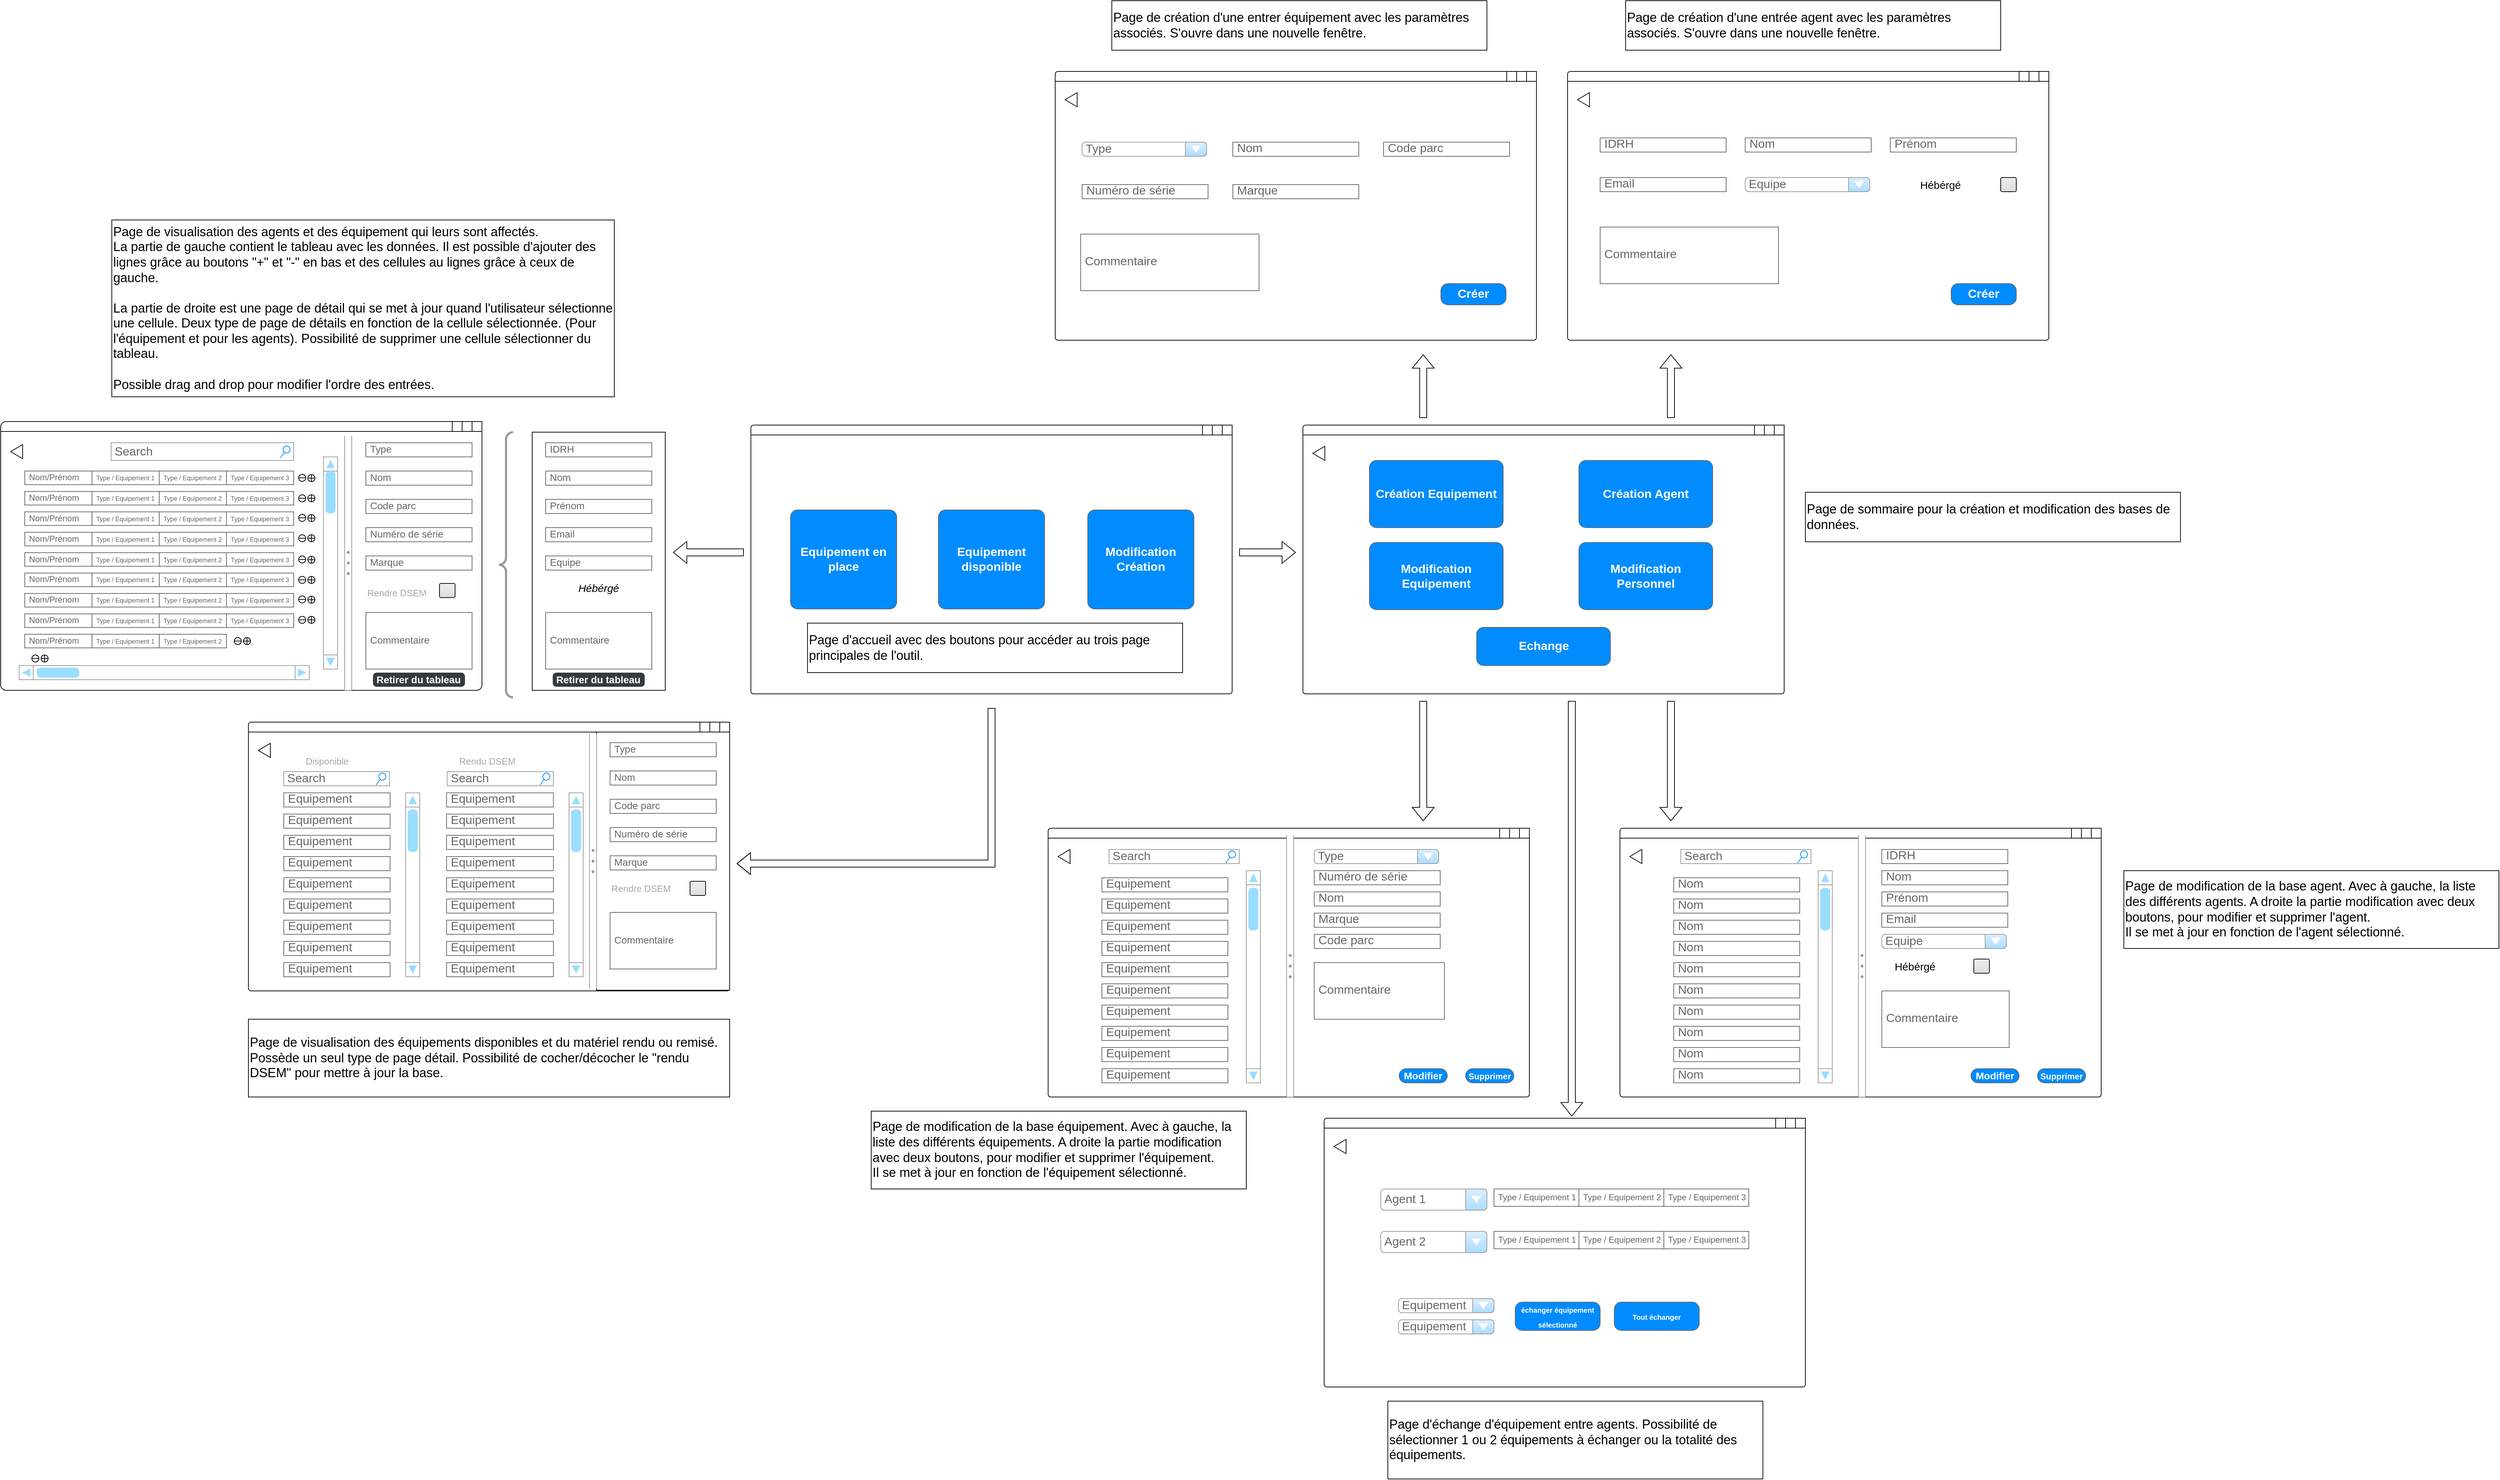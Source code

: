 <mxfile version="27.2.0">
  <diagram name="Page-1" id="8LKJEuyPxNBGUrqoEQUZ">
    <mxGraphModel dx="4401" dy="3055" grid="1" gridSize="10" guides="1" tooltips="1" connect="1" arrows="1" fold="1" page="1" pageScale="1" pageWidth="827" pageHeight="1169" math="0" shadow="0">
      <root>
        <mxCell id="0" />
        <mxCell id="1" parent="0" />
        <mxCell id="sck4vuj4WWujbihpHHY0-64" value="" style="group" vertex="1" connectable="0" parent="1">
          <mxGeometry x="920" y="270" width="680" height="380" as="geometry" />
        </mxCell>
        <mxCell id="sck4vuj4WWujbihpHHY0-65" value="" style="rounded=1;whiteSpace=wrap;html=1;arcSize=1;" vertex="1" parent="sck4vuj4WWujbihpHHY0-64">
          <mxGeometry width="680" height="380" as="geometry" />
        </mxCell>
        <mxCell id="sck4vuj4WWujbihpHHY0-66" value="" style="group;rounded=1;arcSize=44;" vertex="1" connectable="0" parent="sck4vuj4WWujbihpHHY0-64">
          <mxGeometry width="680" height="14" as="geometry" />
        </mxCell>
        <mxCell id="sck4vuj4WWujbihpHHY0-67" value="" style="endArrow=none;html=1;rounded=0;entryX=0;entryY=1;entryDx=0;entryDy=0;exitX=0;exitY=1;exitDx=0;exitDy=0;" edge="1" parent="sck4vuj4WWujbihpHHY0-66" target="sck4vuj4WWujbihpHHY0-70">
          <mxGeometry width="50" height="50" relative="1" as="geometry">
            <mxPoint y="14" as="sourcePoint" />
            <mxPoint x="456" y="160" as="targetPoint" />
          </mxGeometry>
        </mxCell>
        <mxCell id="sck4vuj4WWujbihpHHY0-68" value="" style="whiteSpace=wrap;html=1;aspect=fixed;" vertex="1" parent="sck4vuj4WWujbihpHHY0-66">
          <mxGeometry x="666" width="14" height="14" as="geometry" />
        </mxCell>
        <mxCell id="sck4vuj4WWujbihpHHY0-69" value="" style="whiteSpace=wrap;html=1;aspect=fixed;" vertex="1" parent="sck4vuj4WWujbihpHHY0-66">
          <mxGeometry x="652" width="14" height="14" as="geometry" />
        </mxCell>
        <mxCell id="sck4vuj4WWujbihpHHY0-70" value="" style="whiteSpace=wrap;html=1;aspect=fixed;" vertex="1" parent="sck4vuj4WWujbihpHHY0-66">
          <mxGeometry x="638" width="14" height="14" as="geometry" />
        </mxCell>
        <mxCell id="sck4vuj4WWujbihpHHY0-71" value="" style="triangle;whiteSpace=wrap;html=1;rotation=-180;" vertex="1" parent="sck4vuj4WWujbihpHHY0-64">
          <mxGeometry x="14" y="30" width="17" height="20" as="geometry" />
        </mxCell>
        <mxCell id="sck4vuj4WWujbihpHHY0-81" value="" style="verticalLabelPosition=bottom;shadow=0;dashed=0;align=center;html=1;verticalAlign=top;strokeWidth=1;shape=mxgraph.mockup.forms.splitter;strokeColor=#999999;direction=north;" vertex="1" parent="sck4vuj4WWujbihpHHY0-64">
          <mxGeometry x="337" y="10" width="10" height="370" as="geometry" />
        </mxCell>
        <mxCell id="sck4vuj4WWujbihpHHY0-82" value="Search" style="strokeWidth=1;shadow=0;dashed=0;align=center;html=1;shape=mxgraph.mockup.forms.searchBox;strokeColor=#999999;mainText=;strokeColor2=#008cff;fontColor=#666666;fontSize=17;align=left;spacingLeft=3;whiteSpace=wrap;" vertex="1" parent="sck4vuj4WWujbihpHHY0-64">
          <mxGeometry x="86" y="30" width="184" height="20" as="geometry" />
        </mxCell>
        <mxCell id="sck4vuj4WWujbihpHHY0-83" value="" style="verticalLabelPosition=bottom;shadow=0;dashed=0;align=center;html=1;verticalAlign=top;strokeWidth=1;shape=mxgraph.mockup.navigation.scrollBar;strokeColor=#999999;barPos=97.833;fillColor2=#99ddff;strokeColor2=none;direction=north;" vertex="1" parent="sck4vuj4WWujbihpHHY0-64">
          <mxGeometry x="280" y="60" width="20" height="300" as="geometry" />
        </mxCell>
        <mxCell id="sck4vuj4WWujbihpHHY0-101" value="Equipement" style="strokeWidth=1;shadow=0;dashed=0;align=center;html=1;shape=mxgraph.mockup.text.textBox;fontColor=#666666;align=left;fontSize=17;spacingLeft=4;spacingTop=-3;whiteSpace=wrap;strokeColor=#666666;mainText=" vertex="1" parent="sck4vuj4WWujbihpHHY0-64">
          <mxGeometry x="76" y="70" width="178" height="20" as="geometry" />
        </mxCell>
        <mxCell id="sck4vuj4WWujbihpHHY0-102" value="Equipement" style="strokeWidth=1;shadow=0;dashed=0;align=center;html=1;shape=mxgraph.mockup.text.textBox;fontColor=#666666;align=left;fontSize=17;spacingLeft=4;spacingTop=-3;whiteSpace=wrap;strokeColor=#666666;mainText=" vertex="1" parent="sck4vuj4WWujbihpHHY0-64">
          <mxGeometry x="76" y="100" width="178" height="20" as="geometry" />
        </mxCell>
        <mxCell id="sck4vuj4WWujbihpHHY0-103" value="Equipement" style="strokeWidth=1;shadow=0;dashed=0;align=center;html=1;shape=mxgraph.mockup.text.textBox;fontColor=#666666;align=left;fontSize=17;spacingLeft=4;spacingTop=-3;whiteSpace=wrap;strokeColor=#666666;mainText=" vertex="1" parent="sck4vuj4WWujbihpHHY0-64">
          <mxGeometry x="76" y="130" width="178" height="20" as="geometry" />
        </mxCell>
        <mxCell id="sck4vuj4WWujbihpHHY0-104" value="Equipement" style="strokeWidth=1;shadow=0;dashed=0;align=center;html=1;shape=mxgraph.mockup.text.textBox;fontColor=#666666;align=left;fontSize=17;spacingLeft=4;spacingTop=-3;whiteSpace=wrap;strokeColor=#666666;mainText=" vertex="1" parent="sck4vuj4WWujbihpHHY0-64">
          <mxGeometry x="76" y="160" width="178" height="20" as="geometry" />
        </mxCell>
        <mxCell id="sck4vuj4WWujbihpHHY0-105" value="Equipement" style="strokeWidth=1;shadow=0;dashed=0;align=center;html=1;shape=mxgraph.mockup.text.textBox;fontColor=#666666;align=left;fontSize=17;spacingLeft=4;spacingTop=-3;whiteSpace=wrap;strokeColor=#666666;mainText=" vertex="1" parent="sck4vuj4WWujbihpHHY0-64">
          <mxGeometry x="76" y="190" width="178" height="20" as="geometry" />
        </mxCell>
        <mxCell id="sck4vuj4WWujbihpHHY0-106" value="Equipement" style="strokeWidth=1;shadow=0;dashed=0;align=center;html=1;shape=mxgraph.mockup.text.textBox;fontColor=#666666;align=left;fontSize=17;spacingLeft=4;spacingTop=-3;whiteSpace=wrap;strokeColor=#666666;mainText=" vertex="1" parent="sck4vuj4WWujbihpHHY0-64">
          <mxGeometry x="76" y="220" width="178" height="20" as="geometry" />
        </mxCell>
        <mxCell id="sck4vuj4WWujbihpHHY0-107" value="Equipement" style="strokeWidth=1;shadow=0;dashed=0;align=center;html=1;shape=mxgraph.mockup.text.textBox;fontColor=#666666;align=left;fontSize=17;spacingLeft=4;spacingTop=-3;whiteSpace=wrap;strokeColor=#666666;mainText=" vertex="1" parent="sck4vuj4WWujbihpHHY0-64">
          <mxGeometry x="76" y="250" width="178" height="20" as="geometry" />
        </mxCell>
        <mxCell id="sck4vuj4WWujbihpHHY0-108" value="Equipement" style="strokeWidth=1;shadow=0;dashed=0;align=center;html=1;shape=mxgraph.mockup.text.textBox;fontColor=#666666;align=left;fontSize=17;spacingLeft=4;spacingTop=-3;whiteSpace=wrap;strokeColor=#666666;mainText=" vertex="1" parent="sck4vuj4WWujbihpHHY0-64">
          <mxGeometry x="76" y="280" width="178" height="20" as="geometry" />
        </mxCell>
        <mxCell id="sck4vuj4WWujbihpHHY0-109" value="Equipement" style="strokeWidth=1;shadow=0;dashed=0;align=center;html=1;shape=mxgraph.mockup.text.textBox;fontColor=#666666;align=left;fontSize=17;spacingLeft=4;spacingTop=-3;whiteSpace=wrap;strokeColor=#666666;mainText=" vertex="1" parent="sck4vuj4WWujbihpHHY0-64">
          <mxGeometry x="76" y="310" width="178" height="20" as="geometry" />
        </mxCell>
        <mxCell id="sck4vuj4WWujbihpHHY0-110" value="Equipement" style="strokeWidth=1;shadow=0;dashed=0;align=center;html=1;shape=mxgraph.mockup.text.textBox;fontColor=#666666;align=left;fontSize=17;spacingLeft=4;spacingTop=-3;whiteSpace=wrap;strokeColor=#666666;mainText=" vertex="1" parent="sck4vuj4WWujbihpHHY0-64">
          <mxGeometry x="76" y="340" width="178" height="20" as="geometry" />
        </mxCell>
        <mxCell id="sck4vuj4WWujbihpHHY0-111" value="Type" style="strokeWidth=1;shadow=0;dashed=0;align=center;html=1;shape=mxgraph.mockup.forms.comboBox;strokeColor=#999999;fillColor=#ddeeff;align=left;fillColor2=#aaddff;mainText=;fontColor=#666666;fontSize=17;spacingLeft=3;" vertex="1" parent="sck4vuj4WWujbihpHHY0-64">
          <mxGeometry x="376" y="30" width="176" height="20" as="geometry" />
        </mxCell>
        <mxCell id="sck4vuj4WWujbihpHHY0-114" value="Numéro de série" style="strokeWidth=1;shadow=0;dashed=0;align=center;html=1;shape=mxgraph.mockup.text.textBox;fontColor=#666666;align=left;fontSize=17;spacingLeft=4;spacingTop=-3;whiteSpace=wrap;strokeColor=#666666;mainText=" vertex="1" parent="sck4vuj4WWujbihpHHY0-64">
          <mxGeometry x="376" y="60" width="178" height="20" as="geometry" />
        </mxCell>
        <mxCell id="sck4vuj4WWujbihpHHY0-112" value="Nom" style="strokeWidth=1;shadow=0;dashed=0;align=center;html=1;shape=mxgraph.mockup.text.textBox;fontColor=#666666;align=left;fontSize=17;spacingLeft=4;spacingTop=-3;whiteSpace=wrap;strokeColor=#666666;mainText=" vertex="1" parent="sck4vuj4WWujbihpHHY0-64">
          <mxGeometry x="376" y="90" width="178" height="20" as="geometry" />
        </mxCell>
        <mxCell id="sck4vuj4WWujbihpHHY0-115" value="Marque" style="strokeWidth=1;shadow=0;dashed=0;align=center;html=1;shape=mxgraph.mockup.text.textBox;fontColor=#666666;align=left;fontSize=17;spacingLeft=4;spacingTop=-3;whiteSpace=wrap;strokeColor=#666666;mainText=" vertex="1" parent="sck4vuj4WWujbihpHHY0-64">
          <mxGeometry x="376" y="120" width="178" height="20" as="geometry" />
        </mxCell>
        <mxCell id="sck4vuj4WWujbihpHHY0-113" value="Code parc" style="strokeWidth=1;shadow=0;dashed=0;align=center;html=1;shape=mxgraph.mockup.text.textBox;fontColor=#666666;align=left;fontSize=17;spacingLeft=4;spacingTop=-3;whiteSpace=wrap;strokeColor=#666666;mainText=" vertex="1" parent="sck4vuj4WWujbihpHHY0-64">
          <mxGeometry x="376" y="150" width="178" height="20" as="geometry" />
        </mxCell>
        <mxCell id="sck4vuj4WWujbihpHHY0-116" value="Commentaire" style="strokeWidth=1;shadow=0;dashed=0;align=center;html=1;shape=mxgraph.mockup.text.textBox;fontColor=#666666;align=left;fontSize=17;spacingLeft=4;spacingTop=-3;whiteSpace=wrap;strokeColor=#666666;mainText=" vertex="1" parent="sck4vuj4WWujbihpHHY0-64">
          <mxGeometry x="376" y="190" width="184" height="80" as="geometry" />
        </mxCell>
        <mxCell id="sck4vuj4WWujbihpHHY0-134" value="&lt;font style=&quot;font-size: 14px;&quot;&gt;Modifier&lt;/font&gt;" style="strokeWidth=1;shadow=0;dashed=0;align=center;html=1;shape=mxgraph.mockup.buttons.button;strokeColor=#666666;fontColor=#ffffff;mainText=;buttonStyle=round;fontSize=17;fontStyle=1;fillColor=#008cff;whiteSpace=wrap;" vertex="1" parent="sck4vuj4WWujbihpHHY0-64">
          <mxGeometry x="496" y="340" width="68" height="20" as="geometry" />
        </mxCell>
        <mxCell id="sck4vuj4WWujbihpHHY0-135" value="&lt;font style=&quot;font-size: 12px;&quot;&gt;Supprimer&lt;/font&gt;" style="strokeWidth=1;shadow=0;dashed=0;align=center;html=1;shape=mxgraph.mockup.buttons.button;strokeColor=#666666;fontColor=#ffffff;mainText=;buttonStyle=round;fontSize=17;fontStyle=1;fillColor=#008cff;whiteSpace=wrap;" vertex="1" parent="sck4vuj4WWujbihpHHY0-64">
          <mxGeometry x="590" y="340" width="68" height="20" as="geometry" />
        </mxCell>
        <mxCell id="sck4vuj4WWujbihpHHY0-145" value="" style="group" vertex="1" connectable="0" parent="1">
          <mxGeometry x="1728" y="270" width="680" height="380" as="geometry" />
        </mxCell>
        <mxCell id="sck4vuj4WWujbihpHHY0-146" value="" style="rounded=1;whiteSpace=wrap;html=1;arcSize=1;" vertex="1" parent="sck4vuj4WWujbihpHHY0-145">
          <mxGeometry width="680" height="380" as="geometry" />
        </mxCell>
        <mxCell id="sck4vuj4WWujbihpHHY0-147" value="" style="group;rounded=1;arcSize=44;" vertex="1" connectable="0" parent="sck4vuj4WWujbihpHHY0-145">
          <mxGeometry width="680" height="14" as="geometry" />
        </mxCell>
        <mxCell id="sck4vuj4WWujbihpHHY0-148" value="" style="endArrow=none;html=1;rounded=0;entryX=0;entryY=1;entryDx=0;entryDy=0;exitX=0;exitY=1;exitDx=0;exitDy=0;" edge="1" parent="sck4vuj4WWujbihpHHY0-147" target="sck4vuj4WWujbihpHHY0-151">
          <mxGeometry width="50" height="50" relative="1" as="geometry">
            <mxPoint y="14" as="sourcePoint" />
            <mxPoint x="456" y="160" as="targetPoint" />
          </mxGeometry>
        </mxCell>
        <mxCell id="sck4vuj4WWujbihpHHY0-149" value="" style="whiteSpace=wrap;html=1;aspect=fixed;" vertex="1" parent="sck4vuj4WWujbihpHHY0-147">
          <mxGeometry x="666" width="14" height="14" as="geometry" />
        </mxCell>
        <mxCell id="sck4vuj4WWujbihpHHY0-150" value="" style="whiteSpace=wrap;html=1;aspect=fixed;" vertex="1" parent="sck4vuj4WWujbihpHHY0-147">
          <mxGeometry x="652" width="14" height="14" as="geometry" />
        </mxCell>
        <mxCell id="sck4vuj4WWujbihpHHY0-151" value="" style="whiteSpace=wrap;html=1;aspect=fixed;" vertex="1" parent="sck4vuj4WWujbihpHHY0-147">
          <mxGeometry x="638" width="14" height="14" as="geometry" />
        </mxCell>
        <mxCell id="sck4vuj4WWujbihpHHY0-152" value="" style="triangle;whiteSpace=wrap;html=1;rotation=-180;" vertex="1" parent="sck4vuj4WWujbihpHHY0-145">
          <mxGeometry x="14" y="30" width="17" height="20" as="geometry" />
        </mxCell>
        <mxCell id="sck4vuj4WWujbihpHHY0-153" value="" style="verticalLabelPosition=bottom;shadow=0;dashed=0;align=center;html=1;verticalAlign=top;strokeWidth=1;shape=mxgraph.mockup.forms.splitter;strokeColor=#999999;direction=north;" vertex="1" parent="sck4vuj4WWujbihpHHY0-145">
          <mxGeometry x="337" y="10" width="10" height="370" as="geometry" />
        </mxCell>
        <mxCell id="sck4vuj4WWujbihpHHY0-154" value="Search" style="strokeWidth=1;shadow=0;dashed=0;align=center;html=1;shape=mxgraph.mockup.forms.searchBox;strokeColor=#999999;mainText=;strokeColor2=#008cff;fontColor=#666666;fontSize=17;align=left;spacingLeft=3;whiteSpace=wrap;" vertex="1" parent="sck4vuj4WWujbihpHHY0-145">
          <mxGeometry x="86" y="30" width="184" height="20" as="geometry" />
        </mxCell>
        <mxCell id="sck4vuj4WWujbihpHHY0-155" value="" style="verticalLabelPosition=bottom;shadow=0;dashed=0;align=center;html=1;verticalAlign=top;strokeWidth=1;shape=mxgraph.mockup.navigation.scrollBar;strokeColor=#999999;barPos=97.833;fillColor2=#99ddff;strokeColor2=none;direction=north;" vertex="1" parent="sck4vuj4WWujbihpHHY0-145">
          <mxGeometry x="280" y="60" width="20" height="300" as="geometry" />
        </mxCell>
        <mxCell id="sck4vuj4WWujbihpHHY0-156" value="Nom" style="strokeWidth=1;shadow=0;dashed=0;align=center;html=1;shape=mxgraph.mockup.text.textBox;fontColor=#666666;align=left;fontSize=17;spacingLeft=4;spacingTop=-3;whiteSpace=wrap;strokeColor=#666666;mainText=" vertex="1" parent="sck4vuj4WWujbihpHHY0-145">
          <mxGeometry x="76" y="70" width="178" height="20" as="geometry" />
        </mxCell>
        <mxCell id="sck4vuj4WWujbihpHHY0-157" value="Nom" style="strokeWidth=1;shadow=0;dashed=0;align=center;html=1;shape=mxgraph.mockup.text.textBox;fontColor=#666666;align=left;fontSize=17;spacingLeft=4;spacingTop=-3;whiteSpace=wrap;strokeColor=#666666;mainText=" vertex="1" parent="sck4vuj4WWujbihpHHY0-145">
          <mxGeometry x="76" y="100" width="178" height="20" as="geometry" />
        </mxCell>
        <mxCell id="sck4vuj4WWujbihpHHY0-158" value="Nom" style="strokeWidth=1;shadow=0;dashed=0;align=center;html=1;shape=mxgraph.mockup.text.textBox;fontColor=#666666;align=left;fontSize=17;spacingLeft=4;spacingTop=-3;whiteSpace=wrap;strokeColor=#666666;mainText=" vertex="1" parent="sck4vuj4WWujbihpHHY0-145">
          <mxGeometry x="76" y="130" width="178" height="20" as="geometry" />
        </mxCell>
        <mxCell id="sck4vuj4WWujbihpHHY0-159" value="Nom" style="strokeWidth=1;shadow=0;dashed=0;align=center;html=1;shape=mxgraph.mockup.text.textBox;fontColor=#666666;align=left;fontSize=17;spacingLeft=4;spacingTop=-3;whiteSpace=wrap;strokeColor=#666666;mainText=" vertex="1" parent="sck4vuj4WWujbihpHHY0-145">
          <mxGeometry x="76" y="160" width="178" height="20" as="geometry" />
        </mxCell>
        <mxCell id="sck4vuj4WWujbihpHHY0-160" value="Nom" style="strokeWidth=1;shadow=0;dashed=0;align=center;html=1;shape=mxgraph.mockup.text.textBox;fontColor=#666666;align=left;fontSize=17;spacingLeft=4;spacingTop=-3;whiteSpace=wrap;strokeColor=#666666;mainText=" vertex="1" parent="sck4vuj4WWujbihpHHY0-145">
          <mxGeometry x="76" y="190" width="178" height="20" as="geometry" />
        </mxCell>
        <mxCell id="sck4vuj4WWujbihpHHY0-161" value="Nom" style="strokeWidth=1;shadow=0;dashed=0;align=center;html=1;shape=mxgraph.mockup.text.textBox;fontColor=#666666;align=left;fontSize=17;spacingLeft=4;spacingTop=-3;whiteSpace=wrap;strokeColor=#666666;mainText=" vertex="1" parent="sck4vuj4WWujbihpHHY0-145">
          <mxGeometry x="76" y="220" width="178" height="20" as="geometry" />
        </mxCell>
        <mxCell id="sck4vuj4WWujbihpHHY0-162" value="Nom" style="strokeWidth=1;shadow=0;dashed=0;align=center;html=1;shape=mxgraph.mockup.text.textBox;fontColor=#666666;align=left;fontSize=17;spacingLeft=4;spacingTop=-3;whiteSpace=wrap;strokeColor=#666666;mainText=" vertex="1" parent="sck4vuj4WWujbihpHHY0-145">
          <mxGeometry x="76" y="250" width="178" height="20" as="geometry" />
        </mxCell>
        <mxCell id="sck4vuj4WWujbihpHHY0-163" value="Nom" style="strokeWidth=1;shadow=0;dashed=0;align=center;html=1;shape=mxgraph.mockup.text.textBox;fontColor=#666666;align=left;fontSize=17;spacingLeft=4;spacingTop=-3;whiteSpace=wrap;strokeColor=#666666;mainText=" vertex="1" parent="sck4vuj4WWujbihpHHY0-145">
          <mxGeometry x="76" y="280" width="178" height="20" as="geometry" />
        </mxCell>
        <mxCell id="sck4vuj4WWujbihpHHY0-164" value="Nom" style="strokeWidth=1;shadow=0;dashed=0;align=center;html=1;shape=mxgraph.mockup.text.textBox;fontColor=#666666;align=left;fontSize=17;spacingLeft=4;spacingTop=-3;whiteSpace=wrap;strokeColor=#666666;mainText=" vertex="1" parent="sck4vuj4WWujbihpHHY0-145">
          <mxGeometry x="76" y="310" width="178" height="20" as="geometry" />
        </mxCell>
        <mxCell id="sck4vuj4WWujbihpHHY0-165" value="Nom" style="strokeWidth=1;shadow=0;dashed=0;align=center;html=1;shape=mxgraph.mockup.text.textBox;fontColor=#666666;align=left;fontSize=17;spacingLeft=4;spacingTop=-3;whiteSpace=wrap;strokeColor=#666666;mainText=" vertex="1" parent="sck4vuj4WWujbihpHHY0-145">
          <mxGeometry x="76" y="340" width="178" height="20" as="geometry" />
        </mxCell>
        <mxCell id="sck4vuj4WWujbihpHHY0-172" value="&lt;font style=&quot;font-size: 14px;&quot;&gt;Modifier&lt;/font&gt;" style="strokeWidth=1;shadow=0;dashed=0;align=center;html=1;shape=mxgraph.mockup.buttons.button;strokeColor=#666666;fontColor=#ffffff;mainText=;buttonStyle=round;fontSize=17;fontStyle=1;fillColor=#008cff;whiteSpace=wrap;" vertex="1" parent="sck4vuj4WWujbihpHHY0-145">
          <mxGeometry x="496" y="340" width="68" height="20" as="geometry" />
        </mxCell>
        <mxCell id="sck4vuj4WWujbihpHHY0-173" value="&lt;font style=&quot;font-size: 12px;&quot;&gt;Supprimer&lt;/font&gt;" style="strokeWidth=1;shadow=0;dashed=0;align=center;html=1;shape=mxgraph.mockup.buttons.button;strokeColor=#666666;fontColor=#ffffff;mainText=;buttonStyle=round;fontSize=17;fontStyle=1;fillColor=#008cff;whiteSpace=wrap;" vertex="1" parent="sck4vuj4WWujbihpHHY0-145">
          <mxGeometry x="590" y="340" width="68" height="20" as="geometry" />
        </mxCell>
        <mxCell id="sck4vuj4WWujbihpHHY0-175" value="IDRH" style="strokeWidth=1;shadow=0;dashed=0;align=center;html=1;shape=mxgraph.mockup.text.textBox;fontColor=#666666;align=left;fontSize=17;spacingLeft=4;spacingTop=-3;whiteSpace=wrap;strokeColor=#666666;mainText=" vertex="1" parent="sck4vuj4WWujbihpHHY0-145">
          <mxGeometry x="370" y="30" width="178" height="20" as="geometry" />
        </mxCell>
        <mxCell id="sck4vuj4WWujbihpHHY0-174" value="Nom" style="strokeWidth=1;shadow=0;dashed=0;align=center;html=1;shape=mxgraph.mockup.text.textBox;fontColor=#666666;align=left;fontSize=17;spacingLeft=4;spacingTop=-3;whiteSpace=wrap;strokeColor=#666666;mainText=" vertex="1" parent="sck4vuj4WWujbihpHHY0-145">
          <mxGeometry x="370" y="60" width="178" height="20" as="geometry" />
        </mxCell>
        <mxCell id="sck4vuj4WWujbihpHHY0-176" value="Prénom" style="strokeWidth=1;shadow=0;dashed=0;align=center;html=1;shape=mxgraph.mockup.text.textBox;fontColor=#666666;align=left;fontSize=17;spacingLeft=4;spacingTop=-3;whiteSpace=wrap;strokeColor=#666666;mainText=" vertex="1" parent="sck4vuj4WWujbihpHHY0-145">
          <mxGeometry x="370" y="90" width="178" height="20" as="geometry" />
        </mxCell>
        <mxCell id="sck4vuj4WWujbihpHHY0-177" value="Email" style="strokeWidth=1;shadow=0;dashed=0;align=center;html=1;shape=mxgraph.mockup.text.textBox;fontColor=#666666;align=left;fontSize=17;spacingLeft=4;spacingTop=-3;whiteSpace=wrap;strokeColor=#666666;mainText=" vertex="1" parent="sck4vuj4WWujbihpHHY0-145">
          <mxGeometry x="370" y="120" width="178" height="20" as="geometry" />
        </mxCell>
        <mxCell id="sck4vuj4WWujbihpHHY0-178" value="Equipe" style="strokeWidth=1;shadow=0;dashed=0;align=center;html=1;shape=mxgraph.mockup.forms.comboBox;strokeColor=#999999;fillColor=#ddeeff;align=left;fillColor2=#aaddff;mainText=;fontColor=#666666;fontSize=17;spacingLeft=3;" vertex="1" parent="sck4vuj4WWujbihpHHY0-145">
          <mxGeometry x="370" y="150" width="176" height="20" as="geometry" />
        </mxCell>
        <mxCell id="sck4vuj4WWujbihpHHY0-179" value="&lt;font style=&quot;font-size: 15px;&quot;&gt;Hébérgé&lt;/font&gt;" style="text;html=1;align=center;verticalAlign=middle;whiteSpace=wrap;rounded=0;" vertex="1" parent="sck4vuj4WWujbihpHHY0-145">
          <mxGeometry x="370" y="180" width="94" height="30" as="geometry" />
        </mxCell>
        <mxCell id="sck4vuj4WWujbihpHHY0-181" value="" style="html=1;shadow=0;dashed=0;shape=mxgraph.bootstrap.checkbox2;labelPosition=right;verticalLabelPosition=middle;align=left;verticalAlign=middle;gradientColor=#DEDEDE;fillColor=#EDEDED;checked=0;spacing=5;checkedFill=#0085FC;checkedStroke=#ffffff;sketch=0;" vertex="1" parent="sck4vuj4WWujbihpHHY0-145">
          <mxGeometry x="500" y="185" width="22" height="20" as="geometry" />
        </mxCell>
        <mxCell id="sck4vuj4WWujbihpHHY0-180" value="Commentaire" style="strokeWidth=1;shadow=0;dashed=0;align=center;html=1;shape=mxgraph.mockup.text.textBox;fontColor=#666666;align=left;fontSize=17;spacingLeft=4;spacingTop=-3;whiteSpace=wrap;strokeColor=#666666;mainText=" vertex="1" parent="sck4vuj4WWujbihpHHY0-145">
          <mxGeometry x="370" y="230" width="180" height="80" as="geometry" />
        </mxCell>
        <mxCell id="sck4vuj4WWujbihpHHY0-256" value="" style="rounded=0;whiteSpace=wrap;html=1;" vertex="1" parent="1">
          <mxGeometry x="191" y="-290" width="188" height="365" as="geometry" />
        </mxCell>
        <mxCell id="sck4vuj4WWujbihpHHY0-258" value="" style="group" vertex="1" connectable="0" parent="1">
          <mxGeometry x="500" y="-300" width="790" height="500" as="geometry" />
        </mxCell>
        <mxCell id="R-T66y3Ku4dc0HnjRfM0-55" value="" style="rounded=1;whiteSpace=wrap;html=1;arcSize=1;" parent="sck4vuj4WWujbihpHHY0-258" vertex="1">
          <mxGeometry width="680" height="380" as="geometry" />
        </mxCell>
        <mxCell id="R-T66y3Ku4dc0HnjRfM0-56" value="Equipement en place" style="strokeWidth=1;shadow=0;dashed=0;align=center;html=1;shape=mxgraph.mockup.buttons.button;strokeColor=#666666;fontColor=#ffffff;mainText=;buttonStyle=round;fontSize=17;fontStyle=1;fillColor=#008cff;whiteSpace=wrap;" parent="sck4vuj4WWujbihpHHY0-258" vertex="1">
          <mxGeometry x="56" y="120" width="150" height="140" as="geometry" />
        </mxCell>
        <mxCell id="R-T66y3Ku4dc0HnjRfM0-57" value="Equipement disponible" style="strokeWidth=1;shadow=0;dashed=0;align=center;html=1;shape=mxgraph.mockup.buttons.button;strokeColor=#666666;fontColor=#ffffff;mainText=;buttonStyle=round;fontSize=17;fontStyle=1;fillColor=#008cff;whiteSpace=wrap;" parent="sck4vuj4WWujbihpHHY0-258" vertex="1">
          <mxGeometry x="265" y="120" width="150" height="140" as="geometry" />
        </mxCell>
        <mxCell id="R-T66y3Ku4dc0HnjRfM0-58" value="Modification&lt;div&gt;Création&lt;/div&gt;" style="strokeWidth=1;shadow=0;dashed=0;align=center;html=1;shape=mxgraph.mockup.buttons.button;strokeColor=#666666;fontColor=#ffffff;mainText=;buttonStyle=round;fontSize=17;fontStyle=1;fillColor=#008cff;whiteSpace=wrap;" parent="sck4vuj4WWujbihpHHY0-258" vertex="1">
          <mxGeometry x="476" y="120" width="150" height="140" as="geometry" />
        </mxCell>
        <mxCell id="R-T66y3Ku4dc0HnjRfM0-69" value="" style="group;rounded=1;arcSize=44;" parent="sck4vuj4WWujbihpHHY0-258" vertex="1" connectable="0">
          <mxGeometry width="680" height="14" as="geometry" />
        </mxCell>
        <mxCell id="R-T66y3Ku4dc0HnjRfM0-65" value="" style="endArrow=none;html=1;rounded=0;entryX=0;entryY=1;entryDx=0;entryDy=0;exitX=0;exitY=1;exitDx=0;exitDy=0;" parent="R-T66y3Ku4dc0HnjRfM0-69" target="R-T66y3Ku4dc0HnjRfM0-68" edge="1">
          <mxGeometry width="50" height="50" relative="1" as="geometry">
            <mxPoint y="14" as="sourcePoint" />
            <mxPoint x="456" y="160" as="targetPoint" />
          </mxGeometry>
        </mxCell>
        <mxCell id="R-T66y3Ku4dc0HnjRfM0-66" value="" style="whiteSpace=wrap;html=1;aspect=fixed;" parent="R-T66y3Ku4dc0HnjRfM0-69" vertex="1">
          <mxGeometry x="666" width="14" height="14" as="geometry" />
        </mxCell>
        <mxCell id="R-T66y3Ku4dc0HnjRfM0-67" value="" style="whiteSpace=wrap;html=1;aspect=fixed;" parent="R-T66y3Ku4dc0HnjRfM0-69" vertex="1">
          <mxGeometry x="652" width="14" height="14" as="geometry" />
        </mxCell>
        <mxCell id="R-T66y3Ku4dc0HnjRfM0-68" value="" style="whiteSpace=wrap;html=1;aspect=fixed;" parent="R-T66y3Ku4dc0HnjRfM0-69" vertex="1">
          <mxGeometry x="638" width="14" height="14" as="geometry" />
        </mxCell>
        <mxCell id="sck4vuj4WWujbihpHHY0-367" value="&lt;span style=&quot;font-size: 18px;&quot;&gt;Page d&#39;accueil avec des boutons pour accéder au trois page principales de l&#39;outil.&lt;/span&gt;" style="rounded=0;whiteSpace=wrap;html=1;align=left;" vertex="1" parent="sck4vuj4WWujbihpHHY0-258">
          <mxGeometry x="80" y="280" width="530" height="70" as="geometry" />
        </mxCell>
        <mxCell id="sck4vuj4WWujbihpHHY0-259" value="" style="group" vertex="1" connectable="0" parent="1">
          <mxGeometry x="-560" y="-305" width="680" height="380" as="geometry" />
        </mxCell>
        <mxCell id="R-T66y3Ku4dc0HnjRfM0-2" value="" style="rounded=1;whiteSpace=wrap;html=1;arcSize=2;" parent="sck4vuj4WWujbihpHHY0-259" vertex="1">
          <mxGeometry width="680" height="380" as="geometry" />
        </mxCell>
        <mxCell id="R-T66y3Ku4dc0HnjRfM0-44" value="" style="verticalLabelPosition=bottom;shadow=0;dashed=0;align=center;html=1;verticalAlign=top;strokeWidth=1;shape=mxgraph.mockup.navigation.scrollBar;strokeColor=#999999;barPos=100;fillColor2=#99ddff;strokeColor2=none;direction=north;" parent="sck4vuj4WWujbihpHHY0-259" vertex="1">
          <mxGeometry x="456" y="50" width="20" height="300" as="geometry" />
        </mxCell>
        <mxCell id="R-T66y3Ku4dc0HnjRfM0-45" value="" style="verticalLabelPosition=bottom;shadow=0;dashed=0;align=center;html=1;verticalAlign=top;strokeWidth=1;shape=mxgraph.mockup.navigation.scrollBar;strokeColor=#999999;barPos=1.613;fillColor2=#99ddff;strokeColor2=none;direction=north;rotation=90;" parent="sck4vuj4WWujbihpHHY0-259" vertex="1">
          <mxGeometry x="221" y="150" width="20" height="410" as="geometry" />
        </mxCell>
        <mxCell id="R-T66y3Ku4dc0HnjRfM0-46" value="" style="verticalLabelPosition=bottom;shadow=0;dashed=0;align=center;html=1;verticalAlign=top;strokeWidth=1;shape=mxgraph.mockup.forms.splitter;strokeColor=#999999;direction=north;" parent="sck4vuj4WWujbihpHHY0-259" vertex="1">
          <mxGeometry x="486" y="20" width="10" height="360" as="geometry" />
        </mxCell>
        <mxCell id="R-T66y3Ku4dc0HnjRfM0-47" value="Search" style="strokeWidth=1;shadow=0;dashed=0;align=center;html=1;shape=mxgraph.mockup.forms.searchBox;strokeColor=#999999;mainText=;strokeColor2=#008cff;fontColor=#666666;fontSize=17;align=left;spacingLeft=3;whiteSpace=wrap;" parent="sck4vuj4WWujbihpHHY0-259" vertex="1">
          <mxGeometry x="156" y="30" width="258" height="25" as="geometry" />
        </mxCell>
        <mxCell id="R-T66y3Ku4dc0HnjRfM0-48" value="&lt;font&gt;Type&lt;/font&gt;" style="strokeWidth=1;shadow=0;dashed=0;align=center;html=1;shape=mxgraph.mockup.text.textBox;fontColor=#666666;align=left;fontSize=14;spacingLeft=4;spacingTop=-3;whiteSpace=wrap;strokeColor=#666666;mainText=;" parent="sck4vuj4WWujbihpHHY0-259" vertex="1">
          <mxGeometry x="516" y="30" width="150" height="20" as="geometry" />
        </mxCell>
        <mxCell id="R-T66y3Ku4dc0HnjRfM0-49" value="Nom" style="strokeWidth=1;shadow=0;dashed=0;align=center;html=1;shape=mxgraph.mockup.text.textBox;fontColor=#666666;align=left;fontSize=14;spacingLeft=4;spacingTop=-3;whiteSpace=wrap;strokeColor=#666666;mainText=" parent="sck4vuj4WWujbihpHHY0-259" vertex="1">
          <mxGeometry x="516" y="70" width="150" height="20" as="geometry" />
        </mxCell>
        <mxCell id="R-T66y3Ku4dc0HnjRfM0-50" value="Code parc" style="strokeWidth=1;shadow=0;dashed=0;align=center;html=1;shape=mxgraph.mockup.text.textBox;fontColor=#666666;align=left;fontSize=14;spacingLeft=4;spacingTop=-3;whiteSpace=wrap;strokeColor=#666666;mainText=" parent="sck4vuj4WWujbihpHHY0-259" vertex="1">
          <mxGeometry x="516" y="110" width="150" height="20" as="geometry" />
        </mxCell>
        <mxCell id="R-T66y3Ku4dc0HnjRfM0-51" value="Numéro de série" style="strokeWidth=1;shadow=0;dashed=0;align=center;html=1;shape=mxgraph.mockup.text.textBox;fontColor=#666666;align=left;fontSize=14;spacingLeft=4;spacingTop=-3;whiteSpace=wrap;strokeColor=#666666;mainText=" parent="sck4vuj4WWujbihpHHY0-259" vertex="1">
          <mxGeometry x="516" y="150" width="150" height="20" as="geometry" />
        </mxCell>
        <mxCell id="R-T66y3Ku4dc0HnjRfM0-52" value="Marque" style="strokeWidth=1;shadow=0;dashed=0;align=center;html=1;shape=mxgraph.mockup.text.textBox;fontColor=#666666;align=left;fontSize=14;spacingLeft=4;spacingTop=-3;whiteSpace=wrap;strokeColor=#666666;mainText=" parent="sck4vuj4WWujbihpHHY0-259" vertex="1">
          <mxGeometry x="516" y="190" width="150" height="20" as="geometry" />
        </mxCell>
        <mxCell id="R-T66y3Ku4dc0HnjRfM0-54" value="Commentaire" style="strokeWidth=1;shadow=0;dashed=0;align=center;html=1;shape=mxgraph.mockup.text.textBox;fontColor=#666666;align=left;fontSize=14;spacingLeft=4;spacingTop=-3;whiteSpace=wrap;strokeColor=#666666;mainText=" parent="sck4vuj4WWujbihpHHY0-259" vertex="1">
          <mxGeometry x="516" y="270" width="150" height="80" as="geometry" />
        </mxCell>
        <mxCell id="R-T66y3Ku4dc0HnjRfM0-59" value="" style="endArrow=none;html=1;rounded=0;entryX=0;entryY=1;entryDx=0;entryDy=0;exitX=0;exitY=1;exitDx=0;exitDy=0;" parent="sck4vuj4WWujbihpHHY0-259" target="R-T66y3Ku4dc0HnjRfM0-63" edge="1">
          <mxGeometry width="50" height="50" relative="1" as="geometry">
            <mxPoint y="14" as="sourcePoint" />
            <mxPoint x="456" y="160" as="targetPoint" />
          </mxGeometry>
        </mxCell>
        <mxCell id="R-T66y3Ku4dc0HnjRfM0-61" value="" style="whiteSpace=wrap;html=1;aspect=fixed;" parent="sck4vuj4WWujbihpHHY0-259" vertex="1">
          <mxGeometry x="666" width="14" height="14" as="geometry" />
        </mxCell>
        <mxCell id="R-T66y3Ku4dc0HnjRfM0-62" value="" style="whiteSpace=wrap;html=1;aspect=fixed;" parent="sck4vuj4WWujbihpHHY0-259" vertex="1">
          <mxGeometry x="652" width="14" height="14" as="geometry" />
        </mxCell>
        <mxCell id="R-T66y3Ku4dc0HnjRfM0-63" value="" style="whiteSpace=wrap;html=1;aspect=fixed;" parent="sck4vuj4WWujbihpHHY0-259" vertex="1">
          <mxGeometry x="638" width="14" height="14" as="geometry" />
        </mxCell>
        <mxCell id="sck4vuj4WWujbihpHHY0-18" value="" style="triangle;whiteSpace=wrap;html=1;rotation=-180;" vertex="1" parent="sck4vuj4WWujbihpHHY0-259">
          <mxGeometry x="14" y="32.5" width="17" height="20" as="geometry" />
        </mxCell>
        <mxCell id="sck4vuj4WWujbihpHHY0-235" value="" style="shape=orEllipse;perimeter=ellipsePerimeter;whiteSpace=wrap;html=1;backgroundOutline=1;" vertex="1" parent="sck4vuj4WWujbihpHHY0-259">
          <mxGeometry x="434" y="75" width="10" height="10" as="geometry" />
        </mxCell>
        <mxCell id="sck4vuj4WWujbihpHHY0-236" value="" style="group" vertex="1" connectable="0" parent="sck4vuj4WWujbihpHHY0-259">
          <mxGeometry x="34" y="70" width="397" height="250" as="geometry" />
        </mxCell>
        <mxCell id="R-T66y3Ku4dc0HnjRfM0-3" value="&lt;font style=&quot;font-size: 12px;&quot;&gt;Nom/Prénom&lt;/font&gt;" style="strokeWidth=1;shadow=0;dashed=0;align=center;html=1;shape=mxgraph.mockup.text.textBox;fontColor=#666666;align=left;fontSize=17;spacingLeft=4;spacingTop=-3;whiteSpace=wrap;strokeColor=#666666;mainText=" parent="sck4vuj4WWujbihpHHY0-236" vertex="1">
          <mxGeometry width="95" height="19.231" as="geometry" />
        </mxCell>
        <mxCell id="R-T66y3Ku4dc0HnjRfM0-4" value="&lt;font style=&quot;font-size: 9px;&quot;&gt;Type / Equipement 1&lt;/font&gt;" style="strokeWidth=1;shadow=0;dashed=0;align=center;html=1;shape=mxgraph.mockup.text.textBox;fontColor=#666666;align=left;fontSize=17;spacingLeft=4;spacingTop=-3;whiteSpace=wrap;strokeColor=#666666;mainText=" parent="sck4vuj4WWujbihpHHY0-236" vertex="1">
          <mxGeometry x="95" width="95" height="19.231" as="geometry" />
        </mxCell>
        <mxCell id="R-T66y3Ku4dc0HnjRfM0-6" value="&lt;font style=&quot;font-size: 9px;&quot;&gt;Type / Equipement 2&lt;/font&gt;" style="strokeWidth=1;shadow=0;dashed=0;align=center;html=1;shape=mxgraph.mockup.text.textBox;fontColor=#666666;align=left;fontSize=17;spacingLeft=4;spacingTop=-3;whiteSpace=wrap;strokeColor=#666666;mainText=" parent="sck4vuj4WWujbihpHHY0-236" vertex="1">
          <mxGeometry x="190" width="95" height="19.231" as="geometry" />
        </mxCell>
        <mxCell id="R-T66y3Ku4dc0HnjRfM0-7" value="&lt;font style=&quot;font-size: 9px;&quot;&gt;Type / Equipement 3&lt;/font&gt;" style="strokeWidth=1;shadow=0;dashed=0;align=center;html=1;shape=mxgraph.mockup.text.textBox;fontColor=#666666;align=left;fontSize=17;spacingLeft=4;spacingTop=-3;whiteSpace=wrap;strokeColor=#666666;mainText=" parent="sck4vuj4WWujbihpHHY0-236" vertex="1">
          <mxGeometry x="285" width="95" height="19.231" as="geometry" />
        </mxCell>
        <mxCell id="R-T66y3Ku4dc0HnjRfM0-13" value="&lt;span style=&quot;font-size: 12px;&quot;&gt;Nom/Prénom&lt;/span&gt;" style="strokeWidth=1;shadow=0;dashed=0;align=center;html=1;shape=mxgraph.mockup.text.textBox;fontColor=#666666;align=left;fontSize=17;spacingLeft=4;spacingTop=-3;whiteSpace=wrap;strokeColor=#666666;mainText=" parent="sck4vuj4WWujbihpHHY0-236" vertex="1">
          <mxGeometry y="28.846" width="95" height="19.231" as="geometry" />
        </mxCell>
        <mxCell id="R-T66y3Ku4dc0HnjRfM0-14" value="&lt;span style=&quot;font-size: 9px;&quot;&gt;Type / Equipement 1&lt;/span&gt;" style="strokeWidth=1;shadow=0;dashed=0;align=center;html=1;shape=mxgraph.mockup.text.textBox;fontColor=#666666;align=left;fontSize=17;spacingLeft=4;spacingTop=-3;whiteSpace=wrap;strokeColor=#666666;mainText=" parent="sck4vuj4WWujbihpHHY0-236" vertex="1">
          <mxGeometry x="95" y="28.846" width="95" height="19.231" as="geometry" />
        </mxCell>
        <mxCell id="R-T66y3Ku4dc0HnjRfM0-15" value="&lt;span style=&quot;font-size: 9px;&quot;&gt;Type / Equipement 2&lt;/span&gt;" style="strokeWidth=1;shadow=0;dashed=0;align=center;html=1;shape=mxgraph.mockup.text.textBox;fontColor=#666666;align=left;fontSize=17;spacingLeft=4;spacingTop=-3;whiteSpace=wrap;strokeColor=#666666;mainText=" parent="sck4vuj4WWujbihpHHY0-236" vertex="1">
          <mxGeometry x="190" y="28.846" width="95" height="19.231" as="geometry" />
        </mxCell>
        <mxCell id="R-T66y3Ku4dc0HnjRfM0-16" value="&lt;span style=&quot;font-size: 9px;&quot;&gt;Type / Equipement 3&lt;/span&gt;" style="strokeWidth=1;shadow=0;dashed=0;align=center;html=1;shape=mxgraph.mockup.text.textBox;fontColor=#666666;align=left;fontSize=17;spacingLeft=4;spacingTop=-3;whiteSpace=wrap;strokeColor=#666666;mainText=" parent="sck4vuj4WWujbihpHHY0-236" vertex="1">
          <mxGeometry x="285" y="28.846" width="95" height="19.231" as="geometry" />
        </mxCell>
        <mxCell id="R-T66y3Ku4dc0HnjRfM0-17" value="&lt;span style=&quot;font-size: 12px;&quot;&gt;Nom/Prénom&lt;/span&gt;" style="strokeWidth=1;shadow=0;dashed=0;align=center;html=1;shape=mxgraph.mockup.text.textBox;fontColor=#666666;align=left;fontSize=17;spacingLeft=4;spacingTop=-3;whiteSpace=wrap;strokeColor=#666666;mainText=" parent="sck4vuj4WWujbihpHHY0-236" vertex="1">
          <mxGeometry y="57.692" width="95" height="19.231" as="geometry" />
        </mxCell>
        <mxCell id="R-T66y3Ku4dc0HnjRfM0-18" value="&lt;span style=&quot;font-size: 9px;&quot;&gt;Type / Equipement 1&lt;/span&gt;" style="strokeWidth=1;shadow=0;dashed=0;align=center;html=1;shape=mxgraph.mockup.text.textBox;fontColor=#666666;align=left;fontSize=17;spacingLeft=4;spacingTop=-3;whiteSpace=wrap;strokeColor=#666666;mainText=" parent="sck4vuj4WWujbihpHHY0-236" vertex="1">
          <mxGeometry x="95" y="57.692" width="95" height="19.231" as="geometry" />
        </mxCell>
        <mxCell id="R-T66y3Ku4dc0HnjRfM0-19" value="&lt;span style=&quot;font-size: 9px;&quot;&gt;Type / Equipement 2&lt;/span&gt;" style="strokeWidth=1;shadow=0;dashed=0;align=center;html=1;shape=mxgraph.mockup.text.textBox;fontColor=#666666;align=left;fontSize=17;spacingLeft=4;spacingTop=-3;whiteSpace=wrap;strokeColor=#666666;mainText=" parent="sck4vuj4WWujbihpHHY0-236" vertex="1">
          <mxGeometry x="190" y="57.692" width="95" height="19.231" as="geometry" />
        </mxCell>
        <mxCell id="R-T66y3Ku4dc0HnjRfM0-20" value="&lt;span style=&quot;font-size: 9px;&quot;&gt;Type / Equipement 3&lt;/span&gt;" style="strokeWidth=1;shadow=0;dashed=0;align=center;html=1;shape=mxgraph.mockup.text.textBox;fontColor=#666666;align=left;fontSize=17;spacingLeft=4;spacingTop=-3;whiteSpace=wrap;strokeColor=#666666;mainText=" parent="sck4vuj4WWujbihpHHY0-236" vertex="1">
          <mxGeometry x="285" y="57.692" width="95" height="19.231" as="geometry" />
        </mxCell>
        <mxCell id="R-T66y3Ku4dc0HnjRfM0-21" value="&lt;span style=&quot;font-size: 12px;&quot;&gt;Nom/Prénom&lt;/span&gt;" style="strokeWidth=1;shadow=0;dashed=0;align=center;html=1;shape=mxgraph.mockup.text.textBox;fontColor=#666666;align=left;fontSize=17;spacingLeft=4;spacingTop=-3;whiteSpace=wrap;strokeColor=#666666;mainText=" parent="sck4vuj4WWujbihpHHY0-236" vertex="1">
          <mxGeometry y="86.538" width="95" height="19.231" as="geometry" />
        </mxCell>
        <mxCell id="R-T66y3Ku4dc0HnjRfM0-22" value="&lt;span style=&quot;font-size: 9px;&quot;&gt;Type / Equipement 1&lt;/span&gt;" style="strokeWidth=1;shadow=0;dashed=0;align=center;html=1;shape=mxgraph.mockup.text.textBox;fontColor=#666666;align=left;fontSize=17;spacingLeft=4;spacingTop=-3;whiteSpace=wrap;strokeColor=#666666;mainText=" parent="sck4vuj4WWujbihpHHY0-236" vertex="1">
          <mxGeometry x="95" y="86.538" width="95" height="19.231" as="geometry" />
        </mxCell>
        <mxCell id="R-T66y3Ku4dc0HnjRfM0-23" value="&lt;span style=&quot;font-size: 9px;&quot;&gt;Type / Equipement 2&lt;/span&gt;" style="strokeWidth=1;shadow=0;dashed=0;align=center;html=1;shape=mxgraph.mockup.text.textBox;fontColor=#666666;align=left;fontSize=17;spacingLeft=4;spacingTop=-3;whiteSpace=wrap;strokeColor=#666666;mainText=" parent="sck4vuj4WWujbihpHHY0-236" vertex="1">
          <mxGeometry x="190" y="86.538" width="95" height="19.231" as="geometry" />
        </mxCell>
        <mxCell id="R-T66y3Ku4dc0HnjRfM0-24" value="&lt;span style=&quot;font-size: 9px;&quot;&gt;Type / Equipement 3&lt;/span&gt;" style="strokeWidth=1;shadow=0;dashed=0;align=center;html=1;shape=mxgraph.mockup.text.textBox;fontColor=#666666;align=left;fontSize=17;spacingLeft=4;spacingTop=-3;whiteSpace=wrap;strokeColor=#666666;mainText=" parent="sck4vuj4WWujbihpHHY0-236" vertex="1">
          <mxGeometry x="285" y="86.538" width="95" height="19.231" as="geometry" />
        </mxCell>
        <mxCell id="R-T66y3Ku4dc0HnjRfM0-25" value="&lt;span style=&quot;font-size: 12px;&quot;&gt;Nom/Prénom&lt;/span&gt;" style="strokeWidth=1;shadow=0;dashed=0;align=center;html=1;shape=mxgraph.mockup.text.textBox;fontColor=#666666;align=left;fontSize=17;spacingLeft=4;spacingTop=-3;whiteSpace=wrap;strokeColor=#666666;mainText=" parent="sck4vuj4WWujbihpHHY0-236" vertex="1">
          <mxGeometry y="115.385" width="95" height="19.231" as="geometry" />
        </mxCell>
        <mxCell id="R-T66y3Ku4dc0HnjRfM0-26" value="&lt;span style=&quot;font-size: 9px;&quot;&gt;Type / Equipement 1&lt;/span&gt;" style="strokeWidth=1;shadow=0;dashed=0;align=center;html=1;shape=mxgraph.mockup.text.textBox;fontColor=#666666;align=left;fontSize=17;spacingLeft=4;spacingTop=-3;whiteSpace=wrap;strokeColor=#666666;mainText=" parent="sck4vuj4WWujbihpHHY0-236" vertex="1">
          <mxGeometry x="95" y="115.385" width="95" height="19.231" as="geometry" />
        </mxCell>
        <mxCell id="R-T66y3Ku4dc0HnjRfM0-27" value="&lt;span style=&quot;font-size: 9px;&quot;&gt;Type / Equipement 2&lt;/span&gt;" style="strokeWidth=1;shadow=0;dashed=0;align=center;html=1;shape=mxgraph.mockup.text.textBox;fontColor=#666666;align=left;fontSize=17;spacingLeft=4;spacingTop=-3;whiteSpace=wrap;strokeColor=#666666;mainText=" parent="sck4vuj4WWujbihpHHY0-236" vertex="1">
          <mxGeometry x="190" y="115.385" width="95" height="19.231" as="geometry" />
        </mxCell>
        <mxCell id="R-T66y3Ku4dc0HnjRfM0-28" value="&lt;span style=&quot;font-size: 9px;&quot;&gt;Type / Equipement 3&lt;/span&gt;" style="strokeWidth=1;shadow=0;dashed=0;align=center;html=1;shape=mxgraph.mockup.text.textBox;fontColor=#666666;align=left;fontSize=17;spacingLeft=4;spacingTop=-3;whiteSpace=wrap;strokeColor=#666666;mainText=" parent="sck4vuj4WWujbihpHHY0-236" vertex="1">
          <mxGeometry x="285" y="115.385" width="95" height="19.231" as="geometry" />
        </mxCell>
        <mxCell id="R-T66y3Ku4dc0HnjRfM0-29" value="&lt;span style=&quot;font-size: 12px;&quot;&gt;Nom/Prénom&lt;/span&gt;" style="strokeWidth=1;shadow=0;dashed=0;align=center;html=1;shape=mxgraph.mockup.text.textBox;fontColor=#666666;align=left;fontSize=17;spacingLeft=4;spacingTop=-3;whiteSpace=wrap;strokeColor=#666666;mainText=" parent="sck4vuj4WWujbihpHHY0-236" vertex="1">
          <mxGeometry y="144.231" width="95" height="19.231" as="geometry" />
        </mxCell>
        <mxCell id="R-T66y3Ku4dc0HnjRfM0-30" value="&lt;span style=&quot;font-size: 9px;&quot;&gt;Type / Equipement 1&lt;/span&gt;" style="strokeWidth=1;shadow=0;dashed=0;align=center;html=1;shape=mxgraph.mockup.text.textBox;fontColor=#666666;align=left;fontSize=17;spacingLeft=4;spacingTop=-3;whiteSpace=wrap;strokeColor=#666666;mainText=" parent="sck4vuj4WWujbihpHHY0-236" vertex="1">
          <mxGeometry x="95" y="144.231" width="95" height="19.231" as="geometry" />
        </mxCell>
        <mxCell id="R-T66y3Ku4dc0HnjRfM0-31" value="&lt;span style=&quot;font-size: 9px;&quot;&gt;Type / Equipement 2&lt;/span&gt;" style="strokeWidth=1;shadow=0;dashed=0;align=center;html=1;shape=mxgraph.mockup.text.textBox;fontColor=#666666;align=left;fontSize=17;spacingLeft=4;spacingTop=-3;whiteSpace=wrap;strokeColor=#666666;mainText=" parent="sck4vuj4WWujbihpHHY0-236" vertex="1">
          <mxGeometry x="190" y="144.231" width="95" height="19.231" as="geometry" />
        </mxCell>
        <mxCell id="R-T66y3Ku4dc0HnjRfM0-32" value="&lt;span style=&quot;font-size: 9px;&quot;&gt;Type / Equipement 3&lt;/span&gt;" style="strokeWidth=1;shadow=0;dashed=0;align=center;html=1;shape=mxgraph.mockup.text.textBox;fontColor=#666666;align=left;fontSize=17;spacingLeft=4;spacingTop=-3;whiteSpace=wrap;strokeColor=#666666;mainText=" parent="sck4vuj4WWujbihpHHY0-236" vertex="1">
          <mxGeometry x="285" y="144.231" width="95" height="19.231" as="geometry" />
        </mxCell>
        <mxCell id="R-T66y3Ku4dc0HnjRfM0-33" value="&lt;span style=&quot;font-size: 12px;&quot;&gt;Nom/Prénom&lt;/span&gt;" style="strokeWidth=1;shadow=0;dashed=0;align=center;html=1;shape=mxgraph.mockup.text.textBox;fontColor=#666666;align=left;fontSize=17;spacingLeft=4;spacingTop=-3;whiteSpace=wrap;strokeColor=#666666;mainText=" parent="sck4vuj4WWujbihpHHY0-236" vertex="1">
          <mxGeometry y="173.077" width="95" height="19.231" as="geometry" />
        </mxCell>
        <mxCell id="R-T66y3Ku4dc0HnjRfM0-34" value="&lt;span style=&quot;font-size: 9px;&quot;&gt;Type / Equipement 1&lt;/span&gt;" style="strokeWidth=1;shadow=0;dashed=0;align=center;html=1;shape=mxgraph.mockup.text.textBox;fontColor=#666666;align=left;fontSize=17;spacingLeft=4;spacingTop=-3;whiteSpace=wrap;strokeColor=#666666;mainText=" parent="sck4vuj4WWujbihpHHY0-236" vertex="1">
          <mxGeometry x="95" y="173.077" width="95" height="19.231" as="geometry" />
        </mxCell>
        <mxCell id="R-T66y3Ku4dc0HnjRfM0-35" value="&lt;span style=&quot;font-size: 9px;&quot;&gt;Type / Equipement 2&lt;/span&gt;" style="strokeWidth=1;shadow=0;dashed=0;align=center;html=1;shape=mxgraph.mockup.text.textBox;fontColor=#666666;align=left;fontSize=17;spacingLeft=4;spacingTop=-3;whiteSpace=wrap;strokeColor=#666666;mainText=" parent="sck4vuj4WWujbihpHHY0-236" vertex="1">
          <mxGeometry x="190" y="173.077" width="95" height="19.231" as="geometry" />
        </mxCell>
        <mxCell id="R-T66y3Ku4dc0HnjRfM0-36" value="&lt;span style=&quot;font-size: 9px;&quot;&gt;Type / Equipement 3&lt;/span&gt;" style="strokeWidth=1;shadow=0;dashed=0;align=center;html=1;shape=mxgraph.mockup.text.textBox;fontColor=#666666;align=left;fontSize=17;spacingLeft=4;spacingTop=-3;whiteSpace=wrap;strokeColor=#666666;mainText=" parent="sck4vuj4WWujbihpHHY0-236" vertex="1">
          <mxGeometry x="285" y="173.077" width="95" height="19.231" as="geometry" />
        </mxCell>
        <mxCell id="R-T66y3Ku4dc0HnjRfM0-37" value="&lt;span style=&quot;font-size: 12px;&quot;&gt;Nom/Prénom&lt;/span&gt;" style="strokeWidth=1;shadow=0;dashed=0;align=center;html=1;shape=mxgraph.mockup.text.textBox;fontColor=#666666;align=left;fontSize=17;spacingLeft=4;spacingTop=-3;whiteSpace=wrap;strokeColor=#666666;mainText=" parent="sck4vuj4WWujbihpHHY0-236" vertex="1">
          <mxGeometry y="201.923" width="95" height="19.231" as="geometry" />
        </mxCell>
        <mxCell id="R-T66y3Ku4dc0HnjRfM0-38" value="&lt;span style=&quot;font-size: 9px;&quot;&gt;Type / Equipement 1&lt;/span&gt;" style="strokeWidth=1;shadow=0;dashed=0;align=center;html=1;shape=mxgraph.mockup.text.textBox;fontColor=#666666;align=left;fontSize=17;spacingLeft=4;spacingTop=-3;whiteSpace=wrap;strokeColor=#666666;mainText=" parent="sck4vuj4WWujbihpHHY0-236" vertex="1">
          <mxGeometry x="95" y="201.923" width="95" height="19.231" as="geometry" />
        </mxCell>
        <mxCell id="R-T66y3Ku4dc0HnjRfM0-39" value="&lt;span style=&quot;font-size: 9px;&quot;&gt;Type / Equipement 2&lt;/span&gt;" style="strokeWidth=1;shadow=0;dashed=0;align=center;html=1;shape=mxgraph.mockup.text.textBox;fontColor=#666666;align=left;fontSize=17;spacingLeft=4;spacingTop=-3;whiteSpace=wrap;strokeColor=#666666;mainText=" parent="sck4vuj4WWujbihpHHY0-236" vertex="1">
          <mxGeometry x="190" y="201.923" width="95" height="19.231" as="geometry" />
        </mxCell>
        <mxCell id="R-T66y3Ku4dc0HnjRfM0-40" value="&lt;span style=&quot;font-size: 9px;&quot;&gt;Type / Equipement 3&lt;/span&gt;" style="strokeWidth=1;shadow=0;dashed=0;align=center;html=1;shape=mxgraph.mockup.text.textBox;fontColor=#666666;align=left;fontSize=17;spacingLeft=4;spacingTop=-3;whiteSpace=wrap;strokeColor=#666666;mainText=" parent="sck4vuj4WWujbihpHHY0-236" vertex="1">
          <mxGeometry x="285" y="201.923" width="95" height="19.231" as="geometry" />
        </mxCell>
        <mxCell id="R-T66y3Ku4dc0HnjRfM0-41" value="&lt;span style=&quot;font-size: 12px;&quot;&gt;Nom/Prénom&lt;/span&gt;" style="strokeWidth=1;shadow=0;dashed=0;align=center;html=1;shape=mxgraph.mockup.text.textBox;fontColor=#666666;align=left;fontSize=17;spacingLeft=4;spacingTop=-3;whiteSpace=wrap;strokeColor=#666666;mainText=" parent="sck4vuj4WWujbihpHHY0-236" vertex="1">
          <mxGeometry y="230.769" width="95" height="19.231" as="geometry" />
        </mxCell>
        <mxCell id="R-T66y3Ku4dc0HnjRfM0-42" value="&lt;span style=&quot;font-size: 9px;&quot;&gt;Type / Equipement 1&lt;/span&gt;" style="strokeWidth=1;shadow=0;dashed=0;align=center;html=1;shape=mxgraph.mockup.text.textBox;fontColor=#666666;align=left;fontSize=17;spacingLeft=4;spacingTop=-3;whiteSpace=wrap;strokeColor=#666666;mainText=" parent="sck4vuj4WWujbihpHHY0-236" vertex="1">
          <mxGeometry x="95" y="230.769" width="95" height="19.231" as="geometry" />
        </mxCell>
        <mxCell id="R-T66y3Ku4dc0HnjRfM0-43" value="&lt;span style=&quot;font-size: 9px;&quot;&gt;Type / Equipement 2&lt;/span&gt;" style="strokeWidth=1;shadow=0;dashed=0;align=center;html=1;shape=mxgraph.mockup.text.textBox;fontColor=#666666;align=left;fontSize=17;spacingLeft=4;spacingTop=-3;whiteSpace=wrap;strokeColor=#666666;mainText=" parent="sck4vuj4WWujbihpHHY0-236" vertex="1">
          <mxGeometry x="190" y="230.769" width="95" height="19.231" as="geometry" />
        </mxCell>
        <mxCell id="sck4vuj4WWujbihpHHY0-239" value="" style="shape=lineEllipse;perimeter=ellipsePerimeter;whiteSpace=wrap;html=1;backgroundOutline=1;" vertex="1" parent="sck4vuj4WWujbihpHHY0-236">
          <mxGeometry x="387" y="33.46" width="10" height="10" as="geometry" />
        </mxCell>
        <mxCell id="sck4vuj4WWujbihpHHY0-237" value="" style="shape=lineEllipse;perimeter=ellipsePerimeter;whiteSpace=wrap;html=1;backgroundOutline=1;" vertex="1" parent="sck4vuj4WWujbihpHHY0-236">
          <mxGeometry x="387" y="4.62" width="10" height="10" as="geometry" />
        </mxCell>
        <mxCell id="sck4vuj4WWujbihpHHY0-252" value="" style="shape=lineEllipse;perimeter=ellipsePerimeter;whiteSpace=wrap;html=1;backgroundOutline=1;" vertex="1" parent="sck4vuj4WWujbihpHHY0-236">
          <mxGeometry x="296" y="235.38" width="10" height="10" as="geometry" />
        </mxCell>
        <mxCell id="sck4vuj4WWujbihpHHY0-253" value="" style="shape=orEllipse;perimeter=ellipsePerimeter;whiteSpace=wrap;html=1;backgroundOutline=1;" vertex="1" parent="sck4vuj4WWujbihpHHY0-236">
          <mxGeometry x="309" y="235.38" width="10" height="10" as="geometry" />
        </mxCell>
        <mxCell id="sck4vuj4WWujbihpHHY0-238" value="" style="shape=orEllipse;perimeter=ellipsePerimeter;whiteSpace=wrap;html=1;backgroundOutline=1;" vertex="1" parent="sck4vuj4WWujbihpHHY0-259">
          <mxGeometry x="434" y="103.46" width="10" height="10" as="geometry" />
        </mxCell>
        <mxCell id="sck4vuj4WWujbihpHHY0-240" value="" style="shape=orEllipse;perimeter=ellipsePerimeter;whiteSpace=wrap;html=1;backgroundOutline=1;" vertex="1" parent="sck4vuj4WWujbihpHHY0-259">
          <mxGeometry x="434" y="131.54" width="10" height="10" as="geometry" />
        </mxCell>
        <mxCell id="sck4vuj4WWujbihpHHY0-241" value="" style="shape=lineEllipse;perimeter=ellipsePerimeter;whiteSpace=wrap;html=1;backgroundOutline=1;" vertex="1" parent="sck4vuj4WWujbihpHHY0-259">
          <mxGeometry x="421" y="160" width="10" height="10" as="geometry" />
        </mxCell>
        <mxCell id="sck4vuj4WWujbihpHHY0-242" value="" style="shape=lineEllipse;perimeter=ellipsePerimeter;whiteSpace=wrap;html=1;backgroundOutline=1;" vertex="1" parent="sck4vuj4WWujbihpHHY0-259">
          <mxGeometry x="421" y="131.16" width="10" height="10" as="geometry" />
        </mxCell>
        <mxCell id="sck4vuj4WWujbihpHHY0-243" value="" style="shape=orEllipse;perimeter=ellipsePerimeter;whiteSpace=wrap;html=1;backgroundOutline=1;" vertex="1" parent="sck4vuj4WWujbihpHHY0-259">
          <mxGeometry x="434" y="160" width="10" height="10" as="geometry" />
        </mxCell>
        <mxCell id="sck4vuj4WWujbihpHHY0-244" value="" style="shape=orEllipse;perimeter=ellipsePerimeter;whiteSpace=wrap;html=1;backgroundOutline=1;" vertex="1" parent="sck4vuj4WWujbihpHHY0-259">
          <mxGeometry x="434" y="190.38" width="10" height="10" as="geometry" />
        </mxCell>
        <mxCell id="sck4vuj4WWujbihpHHY0-245" value="" style="shape=lineEllipse;perimeter=ellipsePerimeter;whiteSpace=wrap;html=1;backgroundOutline=1;" vertex="1" parent="sck4vuj4WWujbihpHHY0-259">
          <mxGeometry x="421" y="218.84" width="10" height="10" as="geometry" />
        </mxCell>
        <mxCell id="sck4vuj4WWujbihpHHY0-246" value="" style="shape=lineEllipse;perimeter=ellipsePerimeter;whiteSpace=wrap;html=1;backgroundOutline=1;" vertex="1" parent="sck4vuj4WWujbihpHHY0-259">
          <mxGeometry x="421" y="190" width="10" height="10" as="geometry" />
        </mxCell>
        <mxCell id="sck4vuj4WWujbihpHHY0-247" value="" style="shape=orEllipse;perimeter=ellipsePerimeter;whiteSpace=wrap;html=1;backgroundOutline=1;" vertex="1" parent="sck4vuj4WWujbihpHHY0-259">
          <mxGeometry x="434" y="218.84" width="10" height="10" as="geometry" />
        </mxCell>
        <mxCell id="sck4vuj4WWujbihpHHY0-248" value="" style="shape=orEllipse;perimeter=ellipsePerimeter;whiteSpace=wrap;html=1;backgroundOutline=1;" vertex="1" parent="sck4vuj4WWujbihpHHY0-259">
          <mxGeometry x="434" y="246.92" width="10" height="10" as="geometry" />
        </mxCell>
        <mxCell id="sck4vuj4WWujbihpHHY0-249" value="" style="shape=lineEllipse;perimeter=ellipsePerimeter;whiteSpace=wrap;html=1;backgroundOutline=1;" vertex="1" parent="sck4vuj4WWujbihpHHY0-259">
          <mxGeometry x="421" y="275.38" width="10" height="10" as="geometry" />
        </mxCell>
        <mxCell id="sck4vuj4WWujbihpHHY0-250" value="" style="shape=lineEllipse;perimeter=ellipsePerimeter;whiteSpace=wrap;html=1;backgroundOutline=1;" vertex="1" parent="sck4vuj4WWujbihpHHY0-259">
          <mxGeometry x="421" y="246.54" width="10" height="10" as="geometry" />
        </mxCell>
        <mxCell id="sck4vuj4WWujbihpHHY0-251" value="" style="shape=orEllipse;perimeter=ellipsePerimeter;whiteSpace=wrap;html=1;backgroundOutline=1;" vertex="1" parent="sck4vuj4WWujbihpHHY0-259">
          <mxGeometry x="434" y="275.38" width="10" height="10" as="geometry" />
        </mxCell>
        <mxCell id="sck4vuj4WWujbihpHHY0-254" value="" style="shape=lineEllipse;perimeter=ellipsePerimeter;whiteSpace=wrap;html=1;backgroundOutline=1;" vertex="1" parent="sck4vuj4WWujbihpHHY0-259">
          <mxGeometry x="44" y="330" width="10" height="10" as="geometry" />
        </mxCell>
        <mxCell id="sck4vuj4WWujbihpHHY0-255" value="" style="shape=orEllipse;perimeter=ellipsePerimeter;whiteSpace=wrap;html=1;backgroundOutline=1;" vertex="1" parent="sck4vuj4WWujbihpHHY0-259">
          <mxGeometry x="57" y="330" width="10" height="10" as="geometry" />
        </mxCell>
        <mxCell id="sck4vuj4WWujbihpHHY0-313" value="&lt;font style=&quot;font-size: 13px; color: light-dark(rgb(167, 167, 167), rgb(144, 144, 144));&quot;&gt;Rendre DSEM&lt;/font&gt;" style="text;html=1;align=left;verticalAlign=middle;whiteSpace=wrap;rounded=0;container=0;" vertex="1" parent="sck4vuj4WWujbihpHHY0-259">
          <mxGeometry x="516" y="226.54" width="94" height="30" as="geometry" />
        </mxCell>
        <mxCell id="sck4vuj4WWujbihpHHY0-389" value="Retirer du tableau" style="html=1;shadow=0;dashed=0;shape=mxgraph.bootstrap.rrect;rSize=5;strokeColor=none;strokeWidth=1;fillColor=light-dark(#343A40,#A6AAAF);fontColor=#FFFFFF;whiteSpace=wrap;align=left;verticalAlign=middle;spacingLeft=0;fontStyle=1;fontSize=14;spacing=5;" vertex="1" parent="sck4vuj4WWujbihpHHY0-259">
          <mxGeometry x="526" y="355" width="130" height="20" as="geometry" />
        </mxCell>
        <mxCell id="sck4vuj4WWujbihpHHY0-394" value="" style="html=1;shadow=0;dashed=0;shape=mxgraph.bootstrap.checkbox2;labelPosition=right;verticalLabelPosition=middle;align=left;verticalAlign=middle;gradientColor=#DEDEDE;fillColor=#EDEDED;checked=0;spacing=5;checkedFill=#0085FC;checkedStroke=#ffffff;sketch=0;" vertex="1" parent="sck4vuj4WWujbihpHHY0-259">
          <mxGeometry x="620" y="228.84" width="22" height="20" as="geometry" />
        </mxCell>
        <mxCell id="sck4vuj4WWujbihpHHY0-260" value="" style="group" vertex="1" connectable="0" parent="1">
          <mxGeometry x="1280" y="-300" width="680" height="380" as="geometry" />
        </mxCell>
        <mxCell id="R-T66y3Ku4dc0HnjRfM0-70" value="" style="rounded=1;whiteSpace=wrap;html=1;arcSize=1;" parent="sck4vuj4WWujbihpHHY0-260" vertex="1">
          <mxGeometry width="680" height="380" as="geometry" />
        </mxCell>
        <mxCell id="R-T66y3Ku4dc0HnjRfM0-71" value="" style="group;rounded=1;arcSize=44;" parent="sck4vuj4WWujbihpHHY0-260" vertex="1" connectable="0">
          <mxGeometry width="680" height="14" as="geometry" />
        </mxCell>
        <mxCell id="R-T66y3Ku4dc0HnjRfM0-72" value="" style="endArrow=none;html=1;rounded=0;entryX=0;entryY=1;entryDx=0;entryDy=0;exitX=0;exitY=1;exitDx=0;exitDy=0;" parent="R-T66y3Ku4dc0HnjRfM0-71" target="R-T66y3Ku4dc0HnjRfM0-75" edge="1">
          <mxGeometry width="50" height="50" relative="1" as="geometry">
            <mxPoint y="14" as="sourcePoint" />
            <mxPoint x="456" y="160" as="targetPoint" />
          </mxGeometry>
        </mxCell>
        <mxCell id="R-T66y3Ku4dc0HnjRfM0-73" value="" style="whiteSpace=wrap;html=1;aspect=fixed;" parent="R-T66y3Ku4dc0HnjRfM0-71" vertex="1">
          <mxGeometry x="666" width="14" height="14" as="geometry" />
        </mxCell>
        <mxCell id="R-T66y3Ku4dc0HnjRfM0-74" value="" style="whiteSpace=wrap;html=1;aspect=fixed;" parent="R-T66y3Ku4dc0HnjRfM0-71" vertex="1">
          <mxGeometry x="652" width="14" height="14" as="geometry" />
        </mxCell>
        <mxCell id="R-T66y3Ku4dc0HnjRfM0-75" value="" style="whiteSpace=wrap;html=1;aspect=fixed;" parent="R-T66y3Ku4dc0HnjRfM0-71" vertex="1">
          <mxGeometry x="638" width="14" height="14" as="geometry" />
        </mxCell>
        <mxCell id="R-T66y3Ku4dc0HnjRfM0-78" value="Création Equipement" style="strokeWidth=1;shadow=0;dashed=0;align=center;html=1;shape=mxgraph.mockup.buttons.button;strokeColor=#666666;fontColor=#ffffff;mainText=;buttonStyle=round;fontSize=17;fontStyle=1;fillColor=#008cff;whiteSpace=wrap;" parent="sck4vuj4WWujbihpHHY0-260" vertex="1">
          <mxGeometry x="94" y="50" width="189" height="95" as="geometry" />
        </mxCell>
        <mxCell id="R-T66y3Ku4dc0HnjRfM0-80" value="Création Agent" style="strokeWidth=1;shadow=0;dashed=0;align=center;html=1;shape=mxgraph.mockup.buttons.button;strokeColor=#666666;fontColor=#ffffff;mainText=;buttonStyle=round;fontSize=17;fontStyle=1;fillColor=#008cff;whiteSpace=wrap;" parent="sck4vuj4WWujbihpHHY0-260" vertex="1">
          <mxGeometry x="390" y="50" width="189" height="95" as="geometry" />
        </mxCell>
        <mxCell id="R-T66y3Ku4dc0HnjRfM0-81" value="Modification Personnel" style="strokeWidth=1;shadow=0;dashed=0;align=center;html=1;shape=mxgraph.mockup.buttons.button;strokeColor=#666666;fontColor=#ffffff;mainText=;buttonStyle=round;fontSize=17;fontStyle=1;fillColor=#008cff;whiteSpace=wrap;" parent="sck4vuj4WWujbihpHHY0-260" vertex="1">
          <mxGeometry x="390" y="166" width="189" height="95" as="geometry" />
        </mxCell>
        <mxCell id="R-T66y3Ku4dc0HnjRfM0-82" value="Modification Equipement" style="strokeWidth=1;shadow=0;dashed=0;align=center;html=1;shape=mxgraph.mockup.buttons.button;strokeColor=#666666;fontColor=#ffffff;mainText=;buttonStyle=round;fontSize=17;fontStyle=1;fillColor=#008cff;whiteSpace=wrap;" parent="sck4vuj4WWujbihpHHY0-260" vertex="1">
          <mxGeometry x="94" y="166" width="189" height="95" as="geometry" />
        </mxCell>
        <mxCell id="sck4vuj4WWujbihpHHY0-17" value="" style="triangle;whiteSpace=wrap;html=1;rotation=-180;" vertex="1" parent="sck4vuj4WWujbihpHHY0-260">
          <mxGeometry x="14" y="30" width="17" height="20" as="geometry" />
        </mxCell>
        <mxCell id="sck4vuj4WWujbihpHHY0-324" value="Echange" style="strokeWidth=1;shadow=0;dashed=0;align=center;html=1;shape=mxgraph.mockup.buttons.button;strokeColor=#666666;fontColor=#ffffff;mainText=;buttonStyle=round;fontSize=17;fontStyle=1;fillColor=#008cff;whiteSpace=wrap;" vertex="1" parent="sck4vuj4WWujbihpHHY0-260">
          <mxGeometry x="245.5" y="286" width="189" height="54" as="geometry" />
        </mxCell>
        <mxCell id="sck4vuj4WWujbihpHHY0-261" value="" style="group" vertex="1" connectable="0" parent="1">
          <mxGeometry x="930" y="-800" width="680" height="380" as="geometry" />
        </mxCell>
        <mxCell id="sck4vuj4WWujbihpHHY0-19" value="" style="group" vertex="1" connectable="0" parent="sck4vuj4WWujbihpHHY0-261">
          <mxGeometry width="680" height="380" as="geometry" />
        </mxCell>
        <mxCell id="sck4vuj4WWujbihpHHY0-2" value="" style="rounded=1;whiteSpace=wrap;html=1;arcSize=1;" vertex="1" parent="sck4vuj4WWujbihpHHY0-19">
          <mxGeometry width="680" height="380" as="geometry" />
        </mxCell>
        <mxCell id="sck4vuj4WWujbihpHHY0-3" value="" style="group;rounded=1;arcSize=44;" vertex="1" connectable="0" parent="sck4vuj4WWujbihpHHY0-19">
          <mxGeometry width="680" height="14" as="geometry" />
        </mxCell>
        <mxCell id="sck4vuj4WWujbihpHHY0-4" value="" style="endArrow=none;html=1;rounded=0;entryX=0;entryY=1;entryDx=0;entryDy=0;exitX=0;exitY=1;exitDx=0;exitDy=0;" edge="1" parent="sck4vuj4WWujbihpHHY0-3" target="sck4vuj4WWujbihpHHY0-7">
          <mxGeometry width="50" height="50" relative="1" as="geometry">
            <mxPoint y="14" as="sourcePoint" />
            <mxPoint x="456" y="160" as="targetPoint" />
          </mxGeometry>
        </mxCell>
        <mxCell id="sck4vuj4WWujbihpHHY0-5" value="" style="whiteSpace=wrap;html=1;aspect=fixed;" vertex="1" parent="sck4vuj4WWujbihpHHY0-3">
          <mxGeometry x="666" width="14" height="14" as="geometry" />
        </mxCell>
        <mxCell id="sck4vuj4WWujbihpHHY0-6" value="" style="whiteSpace=wrap;html=1;aspect=fixed;" vertex="1" parent="sck4vuj4WWujbihpHHY0-3">
          <mxGeometry x="652" width="14" height="14" as="geometry" />
        </mxCell>
        <mxCell id="sck4vuj4WWujbihpHHY0-7" value="" style="whiteSpace=wrap;html=1;aspect=fixed;" vertex="1" parent="sck4vuj4WWujbihpHHY0-3">
          <mxGeometry x="638" width="14" height="14" as="geometry" />
        </mxCell>
        <mxCell id="sck4vuj4WWujbihpHHY0-16" value="" style="triangle;whiteSpace=wrap;html=1;rotation=-180;" vertex="1" parent="sck4vuj4WWujbihpHHY0-19">
          <mxGeometry x="14" y="30" width="17" height="20" as="geometry" />
        </mxCell>
        <mxCell id="sck4vuj4WWujbihpHHY0-9" value="Nom" style="strokeWidth=1;shadow=0;dashed=0;align=center;html=1;shape=mxgraph.mockup.text.textBox;fontColor=#666666;align=left;fontSize=17;spacingLeft=4;spacingTop=-3;whiteSpace=wrap;strokeColor=#666666;mainText=" vertex="1" parent="sck4vuj4WWujbihpHHY0-19">
          <mxGeometry x="251" y="100" width="178" height="20" as="geometry" />
        </mxCell>
        <mxCell id="sck4vuj4WWujbihpHHY0-10" value="Code parc" style="strokeWidth=1;shadow=0;dashed=0;align=center;html=1;shape=mxgraph.mockup.text.textBox;fontColor=#666666;align=left;fontSize=17;spacingLeft=4;spacingTop=-3;whiteSpace=wrap;strokeColor=#666666;mainText=" vertex="1" parent="sck4vuj4WWujbihpHHY0-261">
          <mxGeometry x="464" y="100" width="178" height="20" as="geometry" />
        </mxCell>
        <mxCell id="sck4vuj4WWujbihpHHY0-11" value="Numéro de série" style="strokeWidth=1;shadow=0;dashed=0;align=center;html=1;shape=mxgraph.mockup.text.textBox;fontColor=#666666;align=left;fontSize=17;spacingLeft=4;spacingTop=-3;whiteSpace=wrap;strokeColor=#666666;mainText=" vertex="1" parent="sck4vuj4WWujbihpHHY0-261">
          <mxGeometry x="38" y="160" width="178" height="20" as="geometry" />
        </mxCell>
        <mxCell id="sck4vuj4WWujbihpHHY0-12" value="Marque" style="strokeWidth=1;shadow=0;dashed=0;align=center;html=1;shape=mxgraph.mockup.text.textBox;fontColor=#666666;align=left;fontSize=17;spacingLeft=4;spacingTop=-3;whiteSpace=wrap;strokeColor=#666666;mainText=" vertex="1" parent="sck4vuj4WWujbihpHHY0-261">
          <mxGeometry x="251" y="160" width="178" height="20" as="geometry" />
        </mxCell>
        <mxCell id="sck4vuj4WWujbihpHHY0-13" value="Créer" style="strokeWidth=1;shadow=0;dashed=0;align=center;html=1;shape=mxgraph.mockup.buttons.button;strokeColor=#666666;fontColor=#ffffff;mainText=;buttonStyle=round;fontSize=17;fontStyle=1;fillColor=#008cff;whiteSpace=wrap;" vertex="1" parent="sck4vuj4WWujbihpHHY0-261">
          <mxGeometry x="545" y="300" width="92" height="30" as="geometry" />
        </mxCell>
        <mxCell id="sck4vuj4WWujbihpHHY0-14" value="Commentaire" style="strokeWidth=1;shadow=0;dashed=0;align=center;html=1;shape=mxgraph.mockup.text.textBox;fontColor=#666666;align=left;fontSize=17;spacingLeft=4;spacingTop=-3;whiteSpace=wrap;strokeColor=#666666;mainText=" vertex="1" parent="sck4vuj4WWujbihpHHY0-261">
          <mxGeometry x="36" y="230" width="252" height="80" as="geometry" />
        </mxCell>
        <mxCell id="sck4vuj4WWujbihpHHY0-15" value="Type" style="strokeWidth=1;shadow=0;dashed=0;align=center;html=1;shape=mxgraph.mockup.forms.comboBox;strokeColor=#999999;fillColor=#ddeeff;align=left;fillColor2=#aaddff;mainText=;fontColor=#666666;fontSize=17;spacingLeft=3;" vertex="1" parent="sck4vuj4WWujbihpHHY0-261">
          <mxGeometry x="38" y="100" width="176" height="20" as="geometry" />
        </mxCell>
        <mxCell id="sck4vuj4WWujbihpHHY0-21" value="" style="rounded=1;whiteSpace=wrap;html=1;arcSize=1;container=0;" vertex="1" parent="1">
          <mxGeometry x="1654" y="-800" width="680" height="380" as="geometry" />
        </mxCell>
        <mxCell id="sck4vuj4WWujbihpHHY0-27" value="" style="triangle;whiteSpace=wrap;html=1;rotation=-180;container=0;" vertex="1" parent="1">
          <mxGeometry x="1668" y="-770" width="17" height="20" as="geometry" />
        </mxCell>
        <mxCell id="sck4vuj4WWujbihpHHY0-28" value="Nom" style="strokeWidth=1;shadow=0;dashed=0;align=center;html=1;shape=mxgraph.mockup.text.textBox;fontColor=#666666;align=left;fontSize=17;spacingLeft=4;spacingTop=-3;whiteSpace=wrap;strokeColor=#666666;mainText=;container=0;" vertex="1" parent="1">
          <mxGeometry x="1905" y="-706" width="178" height="20" as="geometry" />
        </mxCell>
        <mxCell id="sck4vuj4WWujbihpHHY0-38" value="IDRH" style="strokeWidth=1;shadow=0;dashed=0;align=center;html=1;shape=mxgraph.mockup.text.textBox;fontColor=#666666;align=left;fontSize=17;spacingLeft=4;spacingTop=-3;whiteSpace=wrap;strokeColor=#666666;mainText=;container=0;" vertex="1" parent="1">
          <mxGeometry x="1700" y="-706" width="178" height="20" as="geometry" />
        </mxCell>
        <mxCell id="sck4vuj4WWujbihpHHY0-39" value="Prénom" style="strokeWidth=1;shadow=0;dashed=0;align=center;html=1;shape=mxgraph.mockup.text.textBox;fontColor=#666666;align=left;fontSize=17;spacingLeft=4;spacingTop=-3;whiteSpace=wrap;strokeColor=#666666;mainText=;container=0;" vertex="1" parent="1">
          <mxGeometry x="2110" y="-706" width="178" height="20" as="geometry" />
        </mxCell>
        <mxCell id="sck4vuj4WWujbihpHHY0-40" value="Email" style="strokeWidth=1;shadow=0;dashed=0;align=center;html=1;shape=mxgraph.mockup.text.textBox;fontColor=#666666;align=left;fontSize=17;spacingLeft=4;spacingTop=-3;whiteSpace=wrap;strokeColor=#666666;mainText=;container=0;" vertex="1" parent="1">
          <mxGeometry x="1700" y="-650" width="178" height="20" as="geometry" />
        </mxCell>
        <mxCell id="sck4vuj4WWujbihpHHY0-41" value="Equipe" style="strokeWidth=1;shadow=0;dashed=0;align=center;html=1;shape=mxgraph.mockup.forms.comboBox;strokeColor=#999999;fillColor=#ddeeff;align=left;fillColor2=#aaddff;mainText=;fontColor=#666666;fontSize=17;spacingLeft=3;container=0;" vertex="1" parent="1">
          <mxGeometry x="1905" y="-650" width="176" height="20" as="geometry" />
        </mxCell>
        <mxCell id="sck4vuj4WWujbihpHHY0-43" value="" style="html=1;shadow=0;dashed=0;shape=mxgraph.bootstrap.checkbox2;labelPosition=right;verticalLabelPosition=middle;align=left;verticalAlign=middle;gradientColor=#DEDEDE;fillColor=#EDEDED;checked=0;spacing=5;checkedFill=#0085FC;checkedStroke=#ffffff;sketch=0;container=0;" vertex="1" parent="1">
          <mxGeometry x="2266" y="-650" width="22" height="20" as="geometry" />
        </mxCell>
        <mxCell id="sck4vuj4WWujbihpHHY0-44" value="&lt;font style=&quot;font-size: 15px; color: light-dark(rgb(0, 0, 0), rgb(144, 144, 144));&quot;&gt;Hébérgé&lt;/font&gt;" style="text;html=1;align=center;verticalAlign=middle;whiteSpace=wrap;rounded=0;container=0;" vertex="1" parent="1">
          <mxGeometry x="2096" y="-655" width="170" height="30" as="geometry" />
        </mxCell>
        <mxCell id="sck4vuj4WWujbihpHHY0-45" value="Commentaire" style="strokeWidth=1;shadow=0;dashed=0;align=center;html=1;shape=mxgraph.mockup.text.textBox;fontColor=#666666;align=left;fontSize=17;spacingLeft=4;spacingTop=-3;whiteSpace=wrap;strokeColor=#666666;mainText=;container=0;" vertex="1" parent="1">
          <mxGeometry x="1700" y="-580" width="252" height="80" as="geometry" />
        </mxCell>
        <mxCell id="sck4vuj4WWujbihpHHY0-46" value="Créer" style="strokeWidth=1;shadow=0;dashed=0;align=center;html=1;shape=mxgraph.mockup.buttons.button;strokeColor=#666666;fontColor=#ffffff;mainText=;buttonStyle=round;fontSize=17;fontStyle=1;fillColor=#008cff;whiteSpace=wrap;container=0;" vertex="1" parent="1">
          <mxGeometry x="2196" y="-500" width="92" height="30" as="geometry" />
        </mxCell>
        <mxCell id="sck4vuj4WWujbihpHHY0-23" value="" style="endArrow=none;html=1;rounded=0;entryX=0;entryY=1;entryDx=0;entryDy=0;exitX=0;exitY=1;exitDx=0;exitDy=0;" edge="1" parent="1" target="sck4vuj4WWujbihpHHY0-26">
          <mxGeometry width="50" height="50" relative="1" as="geometry">
            <mxPoint x="1654" y="-786" as="sourcePoint" />
            <mxPoint x="2110" y="-640" as="targetPoint" />
          </mxGeometry>
        </mxCell>
        <mxCell id="sck4vuj4WWujbihpHHY0-24" value="" style="whiteSpace=wrap;html=1;aspect=fixed;container=0;" vertex="1" parent="1">
          <mxGeometry x="2320" y="-800" width="14" height="14" as="geometry" />
        </mxCell>
        <mxCell id="sck4vuj4WWujbihpHHY0-25" value="" style="whiteSpace=wrap;html=1;aspect=fixed;container=0;" vertex="1" parent="1">
          <mxGeometry x="2306" y="-800" width="14" height="14" as="geometry" />
        </mxCell>
        <mxCell id="sck4vuj4WWujbihpHHY0-26" value="" style="whiteSpace=wrap;html=1;aspect=fixed;container=0;" vertex="1" parent="1">
          <mxGeometry x="2292" y="-800" width="14" height="14" as="geometry" />
        </mxCell>
        <mxCell id="sck4vuj4WWujbihpHHY0-271" value="&lt;font&gt;IDRH&lt;/font&gt;" style="strokeWidth=1;shadow=0;dashed=0;align=center;html=1;shape=mxgraph.mockup.text.textBox;fontColor=#666666;align=left;fontSize=14;spacingLeft=4;spacingTop=-3;whiteSpace=wrap;strokeColor=#666666;mainText=;" vertex="1" parent="1">
          <mxGeometry x="210" y="-275" width="150" height="20" as="geometry" />
        </mxCell>
        <mxCell id="sck4vuj4WWujbihpHHY0-272" value="Nom" style="strokeWidth=1;shadow=0;dashed=0;align=center;html=1;shape=mxgraph.mockup.text.textBox;fontColor=#666666;align=left;fontSize=14;spacingLeft=4;spacingTop=-3;whiteSpace=wrap;strokeColor=#666666;mainText=" vertex="1" parent="1">
          <mxGeometry x="210" y="-235" width="150" height="20" as="geometry" />
        </mxCell>
        <mxCell id="sck4vuj4WWujbihpHHY0-273" value="Prénom" style="strokeWidth=1;shadow=0;dashed=0;align=center;html=1;shape=mxgraph.mockup.text.textBox;fontColor=#666666;align=left;fontSize=14;spacingLeft=4;spacingTop=-3;whiteSpace=wrap;strokeColor=#666666;mainText=" vertex="1" parent="1">
          <mxGeometry x="210" y="-195" width="150" height="20" as="geometry" />
        </mxCell>
        <mxCell id="sck4vuj4WWujbihpHHY0-274" value="Email" style="strokeWidth=1;shadow=0;dashed=0;align=center;html=1;shape=mxgraph.mockup.text.textBox;fontColor=#666666;align=left;fontSize=14;spacingLeft=4;spacingTop=-3;whiteSpace=wrap;strokeColor=#666666;mainText=" vertex="1" parent="1">
          <mxGeometry x="210" y="-155" width="150" height="20" as="geometry" />
        </mxCell>
        <mxCell id="sck4vuj4WWujbihpHHY0-275" value="Equipe" style="strokeWidth=1;shadow=0;dashed=0;align=center;html=1;shape=mxgraph.mockup.text.textBox;fontColor=#666666;align=left;fontSize=14;spacingLeft=4;spacingTop=-3;whiteSpace=wrap;strokeColor=#666666;mainText=" vertex="1" parent="1">
          <mxGeometry x="210" y="-115" width="150" height="20" as="geometry" />
        </mxCell>
        <mxCell id="sck4vuj4WWujbihpHHY0-276" value="Commentaire" style="strokeWidth=1;shadow=0;dashed=0;align=center;html=1;shape=mxgraph.mockup.text.textBox;fontColor=#666666;align=left;fontSize=14;spacingLeft=4;spacingTop=-3;whiteSpace=wrap;strokeColor=#666666;mainText=" vertex="1" parent="1">
          <mxGeometry x="210" y="-35" width="150" height="80" as="geometry" />
        </mxCell>
        <mxCell id="sck4vuj4WWujbihpHHY0-277" value="&lt;font style=&quot;font-size: 15px; color: light-dark(rgb(0, 0, 0), rgb(167, 167, 167));&quot;&gt;&lt;i&gt;Hébérgé&lt;/i&gt;&lt;/font&gt;" style="text;html=1;align=center;verticalAlign=middle;whiteSpace=wrap;rounded=0;container=0;" vertex="1" parent="1">
          <mxGeometry x="200" y="-85" width="170" height="30" as="geometry" />
        </mxCell>
        <mxCell id="sck4vuj4WWujbihpHHY0-278" value="" style="labelPosition=right;align=left;strokeWidth=3;shape=mxgraph.mockup.markup.curlyBrace;html=1;shadow=0;dashed=0;strokeColor=#999999;direction=north;" vertex="1" parent="1">
          <mxGeometry x="144" y="-290" width="20" height="375" as="geometry" />
        </mxCell>
        <mxCell id="sck4vuj4WWujbihpHHY0-280" value="" style="rounded=1;whiteSpace=wrap;html=1;arcSize=1;" vertex="1" parent="1">
          <mxGeometry x="-210" y="120" width="680" height="380" as="geometry" />
        </mxCell>
        <mxCell id="sck4vuj4WWujbihpHHY0-281" value="" style="group;rounded=1;arcSize=44;" vertex="1" connectable="0" parent="1">
          <mxGeometry x="-210" y="120" width="680" height="379" as="geometry" />
        </mxCell>
        <mxCell id="sck4vuj4WWujbihpHHY0-282" value="" style="endArrow=none;html=1;rounded=0;entryX=0;entryY=1;entryDx=0;entryDy=0;exitX=0;exitY=1;exitDx=0;exitDy=0;" edge="1" parent="sck4vuj4WWujbihpHHY0-281" target="sck4vuj4WWujbihpHHY0-285">
          <mxGeometry width="50" height="50" relative="1" as="geometry">
            <mxPoint y="14" as="sourcePoint" />
            <mxPoint x="456" y="160" as="targetPoint" />
          </mxGeometry>
        </mxCell>
        <mxCell id="sck4vuj4WWujbihpHHY0-283" value="" style="whiteSpace=wrap;html=1;aspect=fixed;" vertex="1" parent="sck4vuj4WWujbihpHHY0-281">
          <mxGeometry x="666" width="14" height="14" as="geometry" />
        </mxCell>
        <mxCell id="sck4vuj4WWujbihpHHY0-284" value="" style="whiteSpace=wrap;html=1;aspect=fixed;" vertex="1" parent="sck4vuj4WWujbihpHHY0-281">
          <mxGeometry x="652" width="14" height="14" as="geometry" />
        </mxCell>
        <mxCell id="sck4vuj4WWujbihpHHY0-285" value="" style="whiteSpace=wrap;html=1;aspect=fixed;" vertex="1" parent="sck4vuj4WWujbihpHHY0-281">
          <mxGeometry x="638" width="14" height="14" as="geometry" />
        </mxCell>
        <mxCell id="sck4vuj4WWujbihpHHY0-374" value="" style="rounded=0;whiteSpace=wrap;html=1;" vertex="1" parent="sck4vuj4WWujbihpHHY0-281">
          <mxGeometry x="492" y="14" width="188" height="365" as="geometry" />
        </mxCell>
        <mxCell id="sck4vuj4WWujbihpHHY0-375" value="Type" style="strokeWidth=1;shadow=0;dashed=0;align=center;html=1;shape=mxgraph.mockup.text.textBox;fontColor=#666666;align=left;fontSize=14;spacingLeft=4;spacingTop=-3;whiteSpace=wrap;strokeColor=#666666;mainText=;" vertex="1" parent="sck4vuj4WWujbihpHHY0-281">
          <mxGeometry x="511" y="29" width="150" height="20" as="geometry" />
        </mxCell>
        <mxCell id="sck4vuj4WWujbihpHHY0-376" value="Nom" style="strokeWidth=1;shadow=0;dashed=0;align=center;html=1;shape=mxgraph.mockup.text.textBox;fontColor=#666666;align=left;fontSize=14;spacingLeft=4;spacingTop=-3;whiteSpace=wrap;strokeColor=#666666;mainText=" vertex="1" parent="sck4vuj4WWujbihpHHY0-281">
          <mxGeometry x="511" y="69" width="150" height="20" as="geometry" />
        </mxCell>
        <mxCell id="sck4vuj4WWujbihpHHY0-377" value="Code parc" style="strokeWidth=1;shadow=0;dashed=0;align=center;html=1;shape=mxgraph.mockup.text.textBox;fontColor=#666666;align=left;fontSize=14;spacingLeft=4;spacingTop=-3;whiteSpace=wrap;strokeColor=#666666;mainText=" vertex="1" parent="sck4vuj4WWujbihpHHY0-281">
          <mxGeometry x="511" y="109" width="150" height="20" as="geometry" />
        </mxCell>
        <mxCell id="sck4vuj4WWujbihpHHY0-378" value="Numéro de série" style="strokeWidth=1;shadow=0;dashed=0;align=center;html=1;shape=mxgraph.mockup.text.textBox;fontColor=#666666;align=left;fontSize=14;spacingLeft=4;spacingTop=-3;whiteSpace=wrap;strokeColor=#666666;mainText=" vertex="1" parent="sck4vuj4WWujbihpHHY0-281">
          <mxGeometry x="511" y="149" width="150" height="20" as="geometry" />
        </mxCell>
        <mxCell id="sck4vuj4WWujbihpHHY0-379" value="Marque" style="strokeWidth=1;shadow=0;dashed=0;align=center;html=1;shape=mxgraph.mockup.text.textBox;fontColor=#666666;align=left;fontSize=14;spacingLeft=4;spacingTop=-3;whiteSpace=wrap;strokeColor=#666666;mainText=" vertex="1" parent="sck4vuj4WWujbihpHHY0-281">
          <mxGeometry x="511" y="189" width="150" height="20" as="geometry" />
        </mxCell>
        <mxCell id="sck4vuj4WWujbihpHHY0-380" value="Commentaire" style="strokeWidth=1;shadow=0;dashed=0;align=center;html=1;shape=mxgraph.mockup.text.textBox;fontColor=#666666;align=left;fontSize=14;spacingLeft=4;spacingTop=-3;whiteSpace=wrap;strokeColor=#666666;mainText=" vertex="1" parent="sck4vuj4WWujbihpHHY0-281">
          <mxGeometry x="511" y="269" width="150" height="80" as="geometry" />
        </mxCell>
        <mxCell id="sck4vuj4WWujbihpHHY0-382" value="" style="verticalLabelPosition=bottom;shadow=0;dashed=0;align=center;html=1;verticalAlign=top;strokeWidth=1;shape=mxgraph.mockup.forms.splitter;strokeColor=#999999;direction=north;" vertex="1" parent="sck4vuj4WWujbihpHHY0-281">
          <mxGeometry x="482" y="16.5" width="10" height="360" as="geometry" />
        </mxCell>
        <mxCell id="sck4vuj4WWujbihpHHY0-391" value="&lt;font style=&quot;font-size: 13px; color: light-dark(rgb(167, 167, 167), rgb(144, 144, 144));&quot;&gt;Rendre DSEM&lt;/font&gt;" style="text;html=1;align=left;verticalAlign=middle;whiteSpace=wrap;rounded=0;container=0;" vertex="1" parent="sck4vuj4WWujbihpHHY0-281">
          <mxGeometry x="511" y="220" width="94" height="30" as="geometry" />
        </mxCell>
        <mxCell id="sck4vuj4WWujbihpHHY0-393" value="" style="html=1;shadow=0;dashed=0;shape=mxgraph.bootstrap.checkbox2;labelPosition=right;verticalLabelPosition=middle;align=left;verticalAlign=middle;gradientColor=#DEDEDE;fillColor=#EDEDED;checked=0;spacing=5;checkedFill=#0085FC;checkedStroke=#ffffff;sketch=0;" vertex="1" parent="sck4vuj4WWujbihpHHY0-281">
          <mxGeometry x="624" y="225" width="22" height="20" as="geometry" />
        </mxCell>
        <mxCell id="sck4vuj4WWujbihpHHY0-290" value="" style="triangle;whiteSpace=wrap;html=1;rotation=-180;" vertex="1" parent="1">
          <mxGeometry x="-196" y="150" width="17" height="20" as="geometry" />
        </mxCell>
        <mxCell id="sck4vuj4WWujbihpHHY0-315" value="" style="shape=flexArrow;endArrow=classic;html=1;rounded=0;fillColor=light-dark(#FFFFFF,#FFFFFF);" edge="1" parent="1">
          <mxGeometry width="50" height="50" relative="1" as="geometry">
            <mxPoint x="490" y="-120" as="sourcePoint" />
            <mxPoint x="390" y="-120" as="targetPoint" />
          </mxGeometry>
        </mxCell>
        <mxCell id="sck4vuj4WWujbihpHHY0-316" value="" style="shape=flexArrow;endArrow=classic;html=1;rounded=0;fillColor=light-dark(#FFFFFF,#FFFFFF);" edge="1" parent="1">
          <mxGeometry width="50" height="50" relative="1" as="geometry">
            <mxPoint x="840" y="100" as="sourcePoint" />
            <mxPoint x="480" y="320" as="targetPoint" />
            <Array as="points">
              <mxPoint x="840" y="320" />
            </Array>
          </mxGeometry>
        </mxCell>
        <mxCell id="sck4vuj4WWujbihpHHY0-317" value="" style="shape=flexArrow;endArrow=classic;html=1;rounded=0;fillColor=light-dark(#FFFFFF,#FFFFFF);" edge="1" parent="1">
          <mxGeometry width="50" height="50" relative="1" as="geometry">
            <mxPoint x="1190" y="-120" as="sourcePoint" />
            <mxPoint x="1270" y="-120" as="targetPoint" />
          </mxGeometry>
        </mxCell>
        <mxCell id="sck4vuj4WWujbihpHHY0-318" value="" style="shape=flexArrow;endArrow=classic;html=1;rounded=0;fillColor=light-dark(#FFFFFF,#FFFFFF);" edge="1" parent="1">
          <mxGeometry width="50" height="50" relative="1" as="geometry">
            <mxPoint x="1450" y="-310" as="sourcePoint" />
            <mxPoint x="1450" y="-400" as="targetPoint" />
          </mxGeometry>
        </mxCell>
        <mxCell id="sck4vuj4WWujbihpHHY0-319" value="" style="shape=flexArrow;endArrow=classic;html=1;rounded=0;fillColor=light-dark(#FFFFFF,#FFFFFF);" edge="1" parent="1">
          <mxGeometry width="50" height="50" relative="1" as="geometry">
            <mxPoint x="1800" y="-310" as="sourcePoint" />
            <mxPoint x="1800" y="-400" as="targetPoint" />
          </mxGeometry>
        </mxCell>
        <mxCell id="sck4vuj4WWujbihpHHY0-320" value="" style="shape=flexArrow;endArrow=classic;html=1;rounded=0;fillColor=light-dark(#FFFFFF,#FFFFFF);" edge="1" parent="1">
          <mxGeometry width="50" height="50" relative="1" as="geometry">
            <mxPoint x="1450" y="90" as="sourcePoint" />
            <mxPoint x="1450" y="260" as="targetPoint" />
          </mxGeometry>
        </mxCell>
        <mxCell id="sck4vuj4WWujbihpHHY0-321" value="" style="shape=flexArrow;endArrow=classic;html=1;rounded=0;fillColor=light-dark(#FFFFFF,#FFFFFF);" edge="1" parent="1">
          <mxGeometry width="50" height="50" relative="1" as="geometry">
            <mxPoint x="1800" y="90" as="sourcePoint" />
            <mxPoint x="1800" y="260" as="targetPoint" />
          </mxGeometry>
        </mxCell>
        <mxCell id="sck4vuj4WWujbihpHHY0-325" value="" style="group" vertex="1" connectable="0" parent="1">
          <mxGeometry x="1310" y="680" width="680" height="380" as="geometry" />
        </mxCell>
        <mxCell id="sck4vuj4WWujbihpHHY0-326" value="" style="rounded=1;whiteSpace=wrap;html=1;arcSize=1;" vertex="1" parent="sck4vuj4WWujbihpHHY0-325">
          <mxGeometry width="680" height="380" as="geometry" />
        </mxCell>
        <mxCell id="sck4vuj4WWujbihpHHY0-327" value="" style="group;rounded=1;arcSize=44;" vertex="1" connectable="0" parent="sck4vuj4WWujbihpHHY0-325">
          <mxGeometry width="680" height="14" as="geometry" />
        </mxCell>
        <mxCell id="sck4vuj4WWujbihpHHY0-328" value="" style="endArrow=none;html=1;rounded=0;entryX=0;entryY=1;entryDx=0;entryDy=0;exitX=0;exitY=1;exitDx=0;exitDy=0;" edge="1" parent="sck4vuj4WWujbihpHHY0-327" target="sck4vuj4WWujbihpHHY0-331">
          <mxGeometry width="50" height="50" relative="1" as="geometry">
            <mxPoint y="14" as="sourcePoint" />
            <mxPoint x="456" y="160" as="targetPoint" />
          </mxGeometry>
        </mxCell>
        <mxCell id="sck4vuj4WWujbihpHHY0-329" value="" style="whiteSpace=wrap;html=1;aspect=fixed;" vertex="1" parent="sck4vuj4WWujbihpHHY0-327">
          <mxGeometry x="666" width="14" height="14" as="geometry" />
        </mxCell>
        <mxCell id="sck4vuj4WWujbihpHHY0-330" value="" style="whiteSpace=wrap;html=1;aspect=fixed;" vertex="1" parent="sck4vuj4WWujbihpHHY0-327">
          <mxGeometry x="652" width="14" height="14" as="geometry" />
        </mxCell>
        <mxCell id="sck4vuj4WWujbihpHHY0-331" value="" style="whiteSpace=wrap;html=1;aspect=fixed;" vertex="1" parent="sck4vuj4WWujbihpHHY0-327">
          <mxGeometry x="638" width="14" height="14" as="geometry" />
        </mxCell>
        <mxCell id="sck4vuj4WWujbihpHHY0-336" value="" style="triangle;whiteSpace=wrap;html=1;rotation=-180;" vertex="1" parent="sck4vuj4WWujbihpHHY0-325">
          <mxGeometry x="14" y="30" width="17" height="20" as="geometry" />
        </mxCell>
        <mxCell id="sck4vuj4WWujbihpHHY0-338" value="Agent 1" style="strokeWidth=1;shadow=0;dashed=0;align=center;html=1;shape=mxgraph.mockup.forms.comboBox;strokeColor=#999999;fillColor=#ddeeff;align=left;fillColor2=#aaddff;mainText=;fontColor=#666666;fontSize=17;spacingLeft=3;" vertex="1" parent="sck4vuj4WWujbihpHHY0-325">
          <mxGeometry x="80" y="100" width="150" height="30" as="geometry" />
        </mxCell>
        <mxCell id="sck4vuj4WWujbihpHHY0-342" value="" style="group" vertex="1" connectable="0" parent="sck4vuj4WWujbihpHHY0-325">
          <mxGeometry x="240" y="100" width="360" height="24.62" as="geometry" />
        </mxCell>
        <mxCell id="sck4vuj4WWujbihpHHY0-339" value="&lt;font style=&quot;font-size: 12px;&quot;&gt;Type / Equipement 1&lt;/font&gt;" style="strokeWidth=1;shadow=0;dashed=0;align=center;html=1;shape=mxgraph.mockup.text.textBox;fontColor=#666666;align=left;fontSize=17;spacingLeft=4;spacingTop=-3;whiteSpace=wrap;strokeColor=#666666;mainText=" vertex="1" parent="sck4vuj4WWujbihpHHY0-342">
          <mxGeometry width="120" height="24.62" as="geometry" />
        </mxCell>
        <mxCell id="sck4vuj4WWujbihpHHY0-340" value="&lt;span style=&quot;font-size: 12px;&quot;&gt;Type / Equipement 2&lt;/span&gt;" style="strokeWidth=1;shadow=0;dashed=0;align=center;html=1;shape=mxgraph.mockup.text.textBox;fontColor=#666666;align=left;fontSize=17;spacingLeft=4;spacingTop=-3;whiteSpace=wrap;strokeColor=#666666;mainText=" vertex="1" parent="sck4vuj4WWujbihpHHY0-342">
          <mxGeometry x="120" width="120" height="24.62" as="geometry" />
        </mxCell>
        <mxCell id="sck4vuj4WWujbihpHHY0-341" value="&lt;span style=&quot;font-size: 12px;&quot;&gt;Type / Equipement 3&lt;/span&gt;" style="strokeWidth=1;shadow=0;dashed=0;align=center;html=1;shape=mxgraph.mockup.text.textBox;fontColor=#666666;align=left;fontSize=17;spacingLeft=4;spacingTop=-3;whiteSpace=wrap;strokeColor=#666666;mainText=" vertex="1" parent="sck4vuj4WWujbihpHHY0-342">
          <mxGeometry x="240" width="120" height="24.62" as="geometry" />
        </mxCell>
        <mxCell id="sck4vuj4WWujbihpHHY0-343" value="Agent 2" style="strokeWidth=1;shadow=0;dashed=0;align=center;html=1;shape=mxgraph.mockup.forms.comboBox;strokeColor=#999999;fillColor=#ddeeff;align=left;fillColor2=#aaddff;mainText=;fontColor=#666666;fontSize=17;spacingLeft=3;" vertex="1" parent="sck4vuj4WWujbihpHHY0-325">
          <mxGeometry x="80" y="160" width="150" height="30" as="geometry" />
        </mxCell>
        <mxCell id="sck4vuj4WWujbihpHHY0-344" value="" style="group" vertex="1" connectable="0" parent="sck4vuj4WWujbihpHHY0-325">
          <mxGeometry x="240" y="160" width="360" height="24.62" as="geometry" />
        </mxCell>
        <mxCell id="sck4vuj4WWujbihpHHY0-345" value="&lt;font style=&quot;font-size: 12px;&quot;&gt;Type / Equipement 1&lt;/font&gt;" style="strokeWidth=1;shadow=0;dashed=0;align=center;html=1;shape=mxgraph.mockup.text.textBox;fontColor=#666666;align=left;fontSize=17;spacingLeft=4;spacingTop=-3;whiteSpace=wrap;strokeColor=#666666;mainText=" vertex="1" parent="sck4vuj4WWujbihpHHY0-344">
          <mxGeometry width="120" height="24.62" as="geometry" />
        </mxCell>
        <mxCell id="sck4vuj4WWujbihpHHY0-346" value="&lt;span style=&quot;font-size: 12px;&quot;&gt;Type / Equipement 2&lt;/span&gt;" style="strokeWidth=1;shadow=0;dashed=0;align=center;html=1;shape=mxgraph.mockup.text.textBox;fontColor=#666666;align=left;fontSize=17;spacingLeft=4;spacingTop=-3;whiteSpace=wrap;strokeColor=#666666;mainText=" vertex="1" parent="sck4vuj4WWujbihpHHY0-344">
          <mxGeometry x="120" width="120" height="24.62" as="geometry" />
        </mxCell>
        <mxCell id="sck4vuj4WWujbihpHHY0-347" value="&lt;span style=&quot;font-size: 12px;&quot;&gt;Type / Equipement 3&lt;/span&gt;" style="strokeWidth=1;shadow=0;dashed=0;align=center;html=1;shape=mxgraph.mockup.text.textBox;fontColor=#666666;align=left;fontSize=17;spacingLeft=4;spacingTop=-3;whiteSpace=wrap;strokeColor=#666666;mainText=" vertex="1" parent="sck4vuj4WWujbihpHHY0-344">
          <mxGeometry x="240" width="120" height="24.62" as="geometry" />
        </mxCell>
        <mxCell id="sck4vuj4WWujbihpHHY0-359" value="Equipement" style="strokeWidth=1;shadow=0;dashed=0;align=center;html=1;shape=mxgraph.mockup.forms.comboBox;strokeColor=#999999;fillColor=#ddeeff;align=left;fillColor2=#aaddff;mainText=;fontColor=#666666;fontSize=17;spacingLeft=3;" vertex="1" parent="sck4vuj4WWujbihpHHY0-325">
          <mxGeometry x="105" y="255" width="135" height="20" as="geometry" />
        </mxCell>
        <mxCell id="sck4vuj4WWujbihpHHY0-360" value="&lt;font style=&quot;font-size: 10px;&quot;&gt;échanger équipement sélectionné&lt;/font&gt;" style="strokeWidth=1;shadow=0;dashed=0;align=center;html=1;shape=mxgraph.mockup.buttons.button;strokeColor=#666666;fontColor=#ffffff;mainText=;buttonStyle=round;fontSize=17;fontStyle=1;fillColor=#008cff;whiteSpace=wrap;" vertex="1" parent="sck4vuj4WWujbihpHHY0-325">
          <mxGeometry x="270" y="260" width="120" height="40" as="geometry" />
        </mxCell>
        <mxCell id="sck4vuj4WWujbihpHHY0-361" value="Equipement" style="strokeWidth=1;shadow=0;dashed=0;align=center;html=1;shape=mxgraph.mockup.forms.comboBox;strokeColor=#999999;fillColor=#ddeeff;align=left;fillColor2=#aaddff;mainText=;fontColor=#666666;fontSize=17;spacingLeft=3;" vertex="1" parent="sck4vuj4WWujbihpHHY0-325">
          <mxGeometry x="105" y="285" width="135" height="20" as="geometry" />
        </mxCell>
        <mxCell id="sck4vuj4WWujbihpHHY0-362" value="&lt;font style=&quot;font-size: 10px;&quot;&gt;Tout échanger&lt;/font&gt;" style="strokeWidth=1;shadow=0;dashed=0;align=center;html=1;shape=mxgraph.mockup.buttons.button;strokeColor=#666666;fontColor=#ffffff;mainText=;buttonStyle=round;fontSize=17;fontStyle=1;fillColor=#008cff;whiteSpace=wrap;" vertex="1" parent="sck4vuj4WWujbihpHHY0-325">
          <mxGeometry x="410" y="260" width="120" height="40" as="geometry" />
        </mxCell>
        <mxCell id="sck4vuj4WWujbihpHHY0-363" value="" style="shape=flexArrow;endArrow=classic;html=1;rounded=0;fillColor=light-dark(#FFFFFF,#FFFFFF);" edge="1" parent="1">
          <mxGeometry width="50" height="50" relative="1" as="geometry">
            <mxPoint x="1660" y="90" as="sourcePoint" />
            <mxPoint x="1660" y="677.273" as="targetPoint" />
          </mxGeometry>
        </mxCell>
        <mxCell id="sck4vuj4WWujbihpHHY0-365" value="&lt;font style=&quot;font-size: 18px;&quot;&gt;Page de visualisation des agents et des équipement qui leurs sont affectés.&lt;/font&gt;&lt;div&gt;&lt;font style=&quot;font-size: 18px;&quot;&gt;La partie de gauche contient le tableau avec les données. Il est possible d&#39;ajouter des lignes grâce au boutons &quot;+&quot; et &quot;-&quot; en bas et des cellules au lignes grâce à ceux de gauche.&lt;/font&gt;&lt;/div&gt;&lt;div&gt;&lt;font style=&quot;font-size: 18px;&quot;&gt;&lt;br&gt;&lt;/font&gt;&lt;/div&gt;&lt;div&gt;&lt;font style=&quot;font-size: 18px;&quot;&gt;La partie de droite est une page de détail qui se met à jour quand l&#39;utilisateur sélectionne une cellule. Deux type de page de détails en fonction de la cellule sélectionnée. (Pour l&#39;équipement et pour les agents). Possibilité de supprimer une cellule sélectionner du tableau.&lt;/font&gt;&lt;/div&gt;&lt;div&gt;&lt;font style=&quot;font-size: 18px;&quot;&gt;&lt;br&gt;&lt;/font&gt;&lt;/div&gt;&lt;div&gt;&lt;font style=&quot;font-size: 18px;&quot;&gt;Possible drag and drop pour modifier l&#39;ordre des entrées.&lt;/font&gt;&lt;/div&gt;" style="rounded=0;whiteSpace=wrap;html=1;align=left;" vertex="1" parent="1">
          <mxGeometry x="-403" y="-590" width="710" height="250" as="geometry" />
        </mxCell>
        <mxCell id="sck4vuj4WWujbihpHHY0-370" value="&lt;span style=&quot;font-size: 18px;&quot;&gt;Page de visualisation des équipements disponibles et du matériel rendu ou remisé. Possède un seul type de page détail. Possibilité de cocher/décocher le &quot;rendu DSEM&quot; pour mettre à jour la base.&lt;/span&gt;" style="rounded=0;whiteSpace=wrap;html=1;align=left;" vertex="1" parent="1">
          <mxGeometry x="-210" y="540" width="680" height="110" as="geometry" />
        </mxCell>
        <mxCell id="sck4vuj4WWujbihpHHY0-372" value="" style="group" vertex="1" connectable="0" parent="1">
          <mxGeometry x="-160" y="190" width="189" height="290" as="geometry" />
        </mxCell>
        <mxCell id="sck4vuj4WWujbihpHHY0-291" value="" style="verticalLabelPosition=bottom;shadow=0;dashed=0;align=center;html=1;verticalAlign=top;strokeWidth=1;shape=mxgraph.mockup.navigation.scrollBar;strokeColor=#999999;barPos=97.833;fillColor2=#99ddff;strokeColor2=none;direction=north;" vertex="1" parent="sck4vuj4WWujbihpHHY0-372">
          <mxGeometry x="172.125" y="30" width="16.875" height="260" as="geometry" />
        </mxCell>
        <mxCell id="sck4vuj4WWujbihpHHY0-293" value="Equipement" style="strokeWidth=1;shadow=0;dashed=0;align=center;html=1;shape=mxgraph.mockup.text.textBox;fontColor=#666666;align=left;fontSize=17;spacingLeft=4;spacingTop=-3;whiteSpace=wrap;strokeColor=#666666;mainText=" vertex="1" parent="sck4vuj4WWujbihpHHY0-372">
          <mxGeometry y="30" width="150.188" height="20" as="geometry" />
        </mxCell>
        <mxCell id="sck4vuj4WWujbihpHHY0-294" value="Equipement" style="strokeWidth=1;shadow=0;dashed=0;align=center;html=1;shape=mxgraph.mockup.text.textBox;fontColor=#666666;align=left;fontSize=17;spacingLeft=4;spacingTop=-3;whiteSpace=wrap;strokeColor=#666666;mainText=" vertex="1" parent="sck4vuj4WWujbihpHHY0-372">
          <mxGeometry y="60" width="150.188" height="20" as="geometry" />
        </mxCell>
        <mxCell id="sck4vuj4WWujbihpHHY0-295" value="Equipement" style="strokeWidth=1;shadow=0;dashed=0;align=center;html=1;shape=mxgraph.mockup.text.textBox;fontColor=#666666;align=left;fontSize=17;spacingLeft=4;spacingTop=-3;whiteSpace=wrap;strokeColor=#666666;mainText=" vertex="1" parent="sck4vuj4WWujbihpHHY0-372">
          <mxGeometry y="90" width="150.188" height="20" as="geometry" />
        </mxCell>
        <mxCell id="sck4vuj4WWujbihpHHY0-296" value="Equipement" style="strokeWidth=1;shadow=0;dashed=0;align=center;html=1;shape=mxgraph.mockup.text.textBox;fontColor=#666666;align=left;fontSize=17;spacingLeft=4;spacingTop=-3;whiteSpace=wrap;strokeColor=#666666;mainText=" vertex="1" parent="sck4vuj4WWujbihpHHY0-372">
          <mxGeometry y="120" width="150.188" height="20" as="geometry" />
        </mxCell>
        <mxCell id="sck4vuj4WWujbihpHHY0-297" value="Equipement" style="strokeWidth=1;shadow=0;dashed=0;align=center;html=1;shape=mxgraph.mockup.text.textBox;fontColor=#666666;align=left;fontSize=17;spacingLeft=4;spacingTop=-3;whiteSpace=wrap;strokeColor=#666666;mainText=" vertex="1" parent="sck4vuj4WWujbihpHHY0-372">
          <mxGeometry y="150" width="150.188" height="20" as="geometry" />
        </mxCell>
        <mxCell id="sck4vuj4WWujbihpHHY0-298" value="Equipement" style="strokeWidth=1;shadow=0;dashed=0;align=center;html=1;shape=mxgraph.mockup.text.textBox;fontColor=#666666;align=left;fontSize=17;spacingLeft=4;spacingTop=-3;whiteSpace=wrap;strokeColor=#666666;mainText=" vertex="1" parent="sck4vuj4WWujbihpHHY0-372">
          <mxGeometry y="180" width="150.188" height="20" as="geometry" />
        </mxCell>
        <mxCell id="sck4vuj4WWujbihpHHY0-299" value="Equipement" style="strokeWidth=1;shadow=0;dashed=0;align=center;html=1;shape=mxgraph.mockup.text.textBox;fontColor=#666666;align=left;fontSize=17;spacingLeft=4;spacingTop=-3;whiteSpace=wrap;strokeColor=#666666;mainText=" vertex="1" parent="sck4vuj4WWujbihpHHY0-372">
          <mxGeometry y="210" width="150.188" height="20" as="geometry" />
        </mxCell>
        <mxCell id="sck4vuj4WWujbihpHHY0-300" value="Equipement" style="strokeWidth=1;shadow=0;dashed=0;align=center;html=1;shape=mxgraph.mockup.text.textBox;fontColor=#666666;align=left;fontSize=17;spacingLeft=4;spacingTop=-3;whiteSpace=wrap;strokeColor=#666666;mainText=" vertex="1" parent="sck4vuj4WWujbihpHHY0-372">
          <mxGeometry y="240" width="150.188" height="20" as="geometry" />
        </mxCell>
        <mxCell id="sck4vuj4WWujbihpHHY0-301" value="Equipement" style="strokeWidth=1;shadow=0;dashed=0;align=center;html=1;shape=mxgraph.mockup.text.textBox;fontColor=#666666;align=left;fontSize=17;spacingLeft=4;spacingTop=-3;whiteSpace=wrap;strokeColor=#666666;mainText=" vertex="1" parent="sck4vuj4WWujbihpHHY0-372">
          <mxGeometry y="270" width="150.188" height="20" as="geometry" />
        </mxCell>
        <mxCell id="sck4vuj4WWujbihpHHY0-368" value="Search" style="strokeWidth=1;shadow=0;dashed=0;align=center;html=1;shape=mxgraph.mockup.forms.searchBox;strokeColor=#999999;mainText=;strokeColor2=#008cff;fontColor=#666666;fontSize=17;align=left;spacingLeft=3;whiteSpace=wrap;" vertex="1" parent="sck4vuj4WWujbihpHHY0-372">
          <mxGeometry width="149.344" height="20" as="geometry" />
        </mxCell>
        <mxCell id="sck4vuj4WWujbihpHHY0-322" value="&lt;font style=&quot;font-size: 13px; color: light-dark(rgb(167, 167, 167), rgb(144, 144, 144));&quot;&gt;Disponible&lt;/font&gt;" style="text;html=1;align=left;verticalAlign=middle;whiteSpace=wrap;rounded=0;container=0;" vertex="1" parent="sck4vuj4WWujbihpHHY0-372">
          <mxGeometry x="29.34" y="-30" width="120" height="30" as="geometry" />
        </mxCell>
        <mxCell id="sck4vuj4WWujbihpHHY0-373" value="" style="group" vertex="1" connectable="0" parent="1">
          <mxGeometry x="70" y="190" width="190" height="290" as="geometry" />
        </mxCell>
        <mxCell id="sck4vuj4WWujbihpHHY0-302" value="" style="verticalLabelPosition=bottom;shadow=0;dashed=0;align=center;html=1;verticalAlign=top;strokeWidth=1;shape=mxgraph.mockup.navigation.scrollBar;strokeColor=#999999;barPos=97.833;fillColor2=#99ddff;strokeColor2=none;direction=north;" vertex="1" parent="sck4vuj4WWujbihpHHY0-373">
          <mxGeometry x="173.036" y="30" width="16.964" height="260" as="geometry" />
        </mxCell>
        <mxCell id="sck4vuj4WWujbihpHHY0-304" value="Equipement" style="strokeWidth=1;shadow=0;dashed=0;align=center;html=1;shape=mxgraph.mockup.text.textBox;fontColor=#666666;align=left;fontSize=17;spacingLeft=4;spacingTop=-3;whiteSpace=wrap;strokeColor=#666666;mainText=" vertex="1" parent="sck4vuj4WWujbihpHHY0-373">
          <mxGeometry y="30" width="150.982" height="20" as="geometry" />
        </mxCell>
        <mxCell id="sck4vuj4WWujbihpHHY0-305" value="Equipement" style="strokeWidth=1;shadow=0;dashed=0;align=center;html=1;shape=mxgraph.mockup.text.textBox;fontColor=#666666;align=left;fontSize=17;spacingLeft=4;spacingTop=-3;whiteSpace=wrap;strokeColor=#666666;mainText=" vertex="1" parent="sck4vuj4WWujbihpHHY0-373">
          <mxGeometry y="60" width="150.982" height="20" as="geometry" />
        </mxCell>
        <mxCell id="sck4vuj4WWujbihpHHY0-306" value="Equipement" style="strokeWidth=1;shadow=0;dashed=0;align=center;html=1;shape=mxgraph.mockup.text.textBox;fontColor=#666666;align=left;fontSize=17;spacingLeft=4;spacingTop=-3;whiteSpace=wrap;strokeColor=#666666;mainText=" vertex="1" parent="sck4vuj4WWujbihpHHY0-373">
          <mxGeometry y="90" width="150.982" height="20" as="geometry" />
        </mxCell>
        <mxCell id="sck4vuj4WWujbihpHHY0-307" value="Equipement" style="strokeWidth=1;shadow=0;dashed=0;align=center;html=1;shape=mxgraph.mockup.text.textBox;fontColor=#666666;align=left;fontSize=17;spacingLeft=4;spacingTop=-3;whiteSpace=wrap;strokeColor=#666666;mainText=" vertex="1" parent="sck4vuj4WWujbihpHHY0-373">
          <mxGeometry y="120" width="150.982" height="20" as="geometry" />
        </mxCell>
        <mxCell id="sck4vuj4WWujbihpHHY0-308" value="Equipement" style="strokeWidth=1;shadow=0;dashed=0;align=center;html=1;shape=mxgraph.mockup.text.textBox;fontColor=#666666;align=left;fontSize=17;spacingLeft=4;spacingTop=-3;whiteSpace=wrap;strokeColor=#666666;mainText=" vertex="1" parent="sck4vuj4WWujbihpHHY0-373">
          <mxGeometry y="150" width="150.982" height="20" as="geometry" />
        </mxCell>
        <mxCell id="sck4vuj4WWujbihpHHY0-309" value="Equipement" style="strokeWidth=1;shadow=0;dashed=0;align=center;html=1;shape=mxgraph.mockup.text.textBox;fontColor=#666666;align=left;fontSize=17;spacingLeft=4;spacingTop=-3;whiteSpace=wrap;strokeColor=#666666;mainText=" vertex="1" parent="sck4vuj4WWujbihpHHY0-373">
          <mxGeometry y="180" width="150.982" height="20" as="geometry" />
        </mxCell>
        <mxCell id="sck4vuj4WWujbihpHHY0-310" value="Equipement" style="strokeWidth=1;shadow=0;dashed=0;align=center;html=1;shape=mxgraph.mockup.text.textBox;fontColor=#666666;align=left;fontSize=17;spacingLeft=4;spacingTop=-3;whiteSpace=wrap;strokeColor=#666666;mainText=" vertex="1" parent="sck4vuj4WWujbihpHHY0-373">
          <mxGeometry y="210" width="150.982" height="20" as="geometry" />
        </mxCell>
        <mxCell id="sck4vuj4WWujbihpHHY0-311" value="Equipement" style="strokeWidth=1;shadow=0;dashed=0;align=center;html=1;shape=mxgraph.mockup.text.textBox;fontColor=#666666;align=left;fontSize=17;spacingLeft=4;spacingTop=-3;whiteSpace=wrap;strokeColor=#666666;mainText=" vertex="1" parent="sck4vuj4WWujbihpHHY0-373">
          <mxGeometry y="240" width="150.982" height="20" as="geometry" />
        </mxCell>
        <mxCell id="sck4vuj4WWujbihpHHY0-312" value="Equipement" style="strokeWidth=1;shadow=0;dashed=0;align=center;html=1;shape=mxgraph.mockup.text.textBox;fontColor=#666666;align=left;fontSize=17;spacingLeft=4;spacingTop=-3;whiteSpace=wrap;strokeColor=#666666;mainText=" vertex="1" parent="sck4vuj4WWujbihpHHY0-373">
          <mxGeometry y="270" width="150.982" height="20" as="geometry" />
        </mxCell>
        <mxCell id="sck4vuj4WWujbihpHHY0-369" value="Search" style="strokeWidth=1;shadow=0;dashed=0;align=center;html=1;shape=mxgraph.mockup.forms.searchBox;strokeColor=#999999;mainText=;strokeColor2=#008cff;fontColor=#666666;fontSize=17;align=left;spacingLeft=3;whiteSpace=wrap;" vertex="1" parent="sck4vuj4WWujbihpHHY0-373">
          <mxGeometry x="0.848" width="150.134" height="20" as="geometry" />
        </mxCell>
        <mxCell id="sck4vuj4WWujbihpHHY0-323" value="&lt;font style=&quot;font-size: 13px; color: light-dark(rgb(167, 167, 167), rgb(144, 144, 144));&quot;&gt;Rendu DSEM&lt;/font&gt;" style="text;html=1;align=left;verticalAlign=middle;whiteSpace=wrap;rounded=0;container=0;" vertex="1" parent="sck4vuj4WWujbihpHHY0-373">
          <mxGeometry x="15.92" y="-30" width="120" height="30" as="geometry" />
        </mxCell>
        <mxCell id="sck4vuj4WWujbihpHHY0-383" value="&lt;span style=&quot;font-size: 18px;&quot;&gt;Page de création d&#39;une entrer équipement avec les paramètres associés. S&#39;ouvre dans une nouvelle fenêtre.&lt;/span&gt;" style="rounded=0;whiteSpace=wrap;html=1;align=left;" vertex="1" parent="1">
          <mxGeometry x="1010" y="-900" width="530" height="70" as="geometry" />
        </mxCell>
        <mxCell id="sck4vuj4WWujbihpHHY0-384" value="&lt;span style=&quot;font-size: 18px;&quot;&gt;Page de création d&#39;une entrée agent avec les paramètres associés.&amp;nbsp;&lt;/span&gt;&lt;span style=&quot;font-size: 18px;&quot;&gt;S&#39;ouvre dans une nouvelle fenêtre.&lt;/span&gt;" style="rounded=0;whiteSpace=wrap;html=1;align=left;" vertex="1" parent="1">
          <mxGeometry x="1736" y="-900" width="530" height="70" as="geometry" />
        </mxCell>
        <mxCell id="sck4vuj4WWujbihpHHY0-385" value="&lt;span style=&quot;font-size: 18px;&quot;&gt;Page de sommaire pour la création et modification des bases de données.&lt;/span&gt;" style="rounded=0;whiteSpace=wrap;html=1;align=left;" vertex="1" parent="1">
          <mxGeometry x="1990" y="-205" width="530" height="70" as="geometry" />
        </mxCell>
        <mxCell id="sck4vuj4WWujbihpHHY0-386" value="&lt;span style=&quot;font-size: 18px;&quot;&gt;Page de modification de la base agent. Avec à gauche, la liste des différents agents. A droite la partie modification avec deux boutons, pour modifier et supprimer l&#39;agent.&lt;/span&gt;&lt;div&gt;&lt;span style=&quot;font-size: 18px;&quot;&gt;Il se met à jour en fonction de l&#39;agent sélectionné.&lt;/span&gt;&lt;/div&gt;" style="rounded=0;whiteSpace=wrap;html=1;align=left;" vertex="1" parent="1">
          <mxGeometry x="2440" y="330" width="530" height="110" as="geometry" />
        </mxCell>
        <mxCell id="sck4vuj4WWujbihpHHY0-387" value="&lt;span style=&quot;font-size: 18px;&quot;&gt;Page de modification de la base équipement. Avec à gauche, la liste des différents équipements. A droite la partie modification avec deux boutons, pour modifier et supprimer l&#39;équipement.&lt;/span&gt;&lt;div&gt;&lt;span style=&quot;font-size: 18px;&quot;&gt;Il se met à jour en fonction de l&#39;équipement sélectionné.&lt;/span&gt;&lt;/div&gt;" style="rounded=0;whiteSpace=wrap;html=1;align=left;" vertex="1" parent="1">
          <mxGeometry x="670" y="670" width="530" height="110" as="geometry" />
        </mxCell>
        <mxCell id="sck4vuj4WWujbihpHHY0-388" value="&lt;span style=&quot;font-size: 18px;&quot;&gt;Page d&#39;échange d&#39;équipement entre agents. Possibilité de sélectionner 1 ou 2 équipements à échanger ou la totalité des équipements.&lt;/span&gt;" style="rounded=0;whiteSpace=wrap;html=1;align=left;" vertex="1" parent="1">
          <mxGeometry x="1400" y="1080" width="530" height="110" as="geometry" />
        </mxCell>
        <mxCell id="sck4vuj4WWujbihpHHY0-390" value="Retirer du tableau" style="html=1;shadow=0;dashed=0;shape=mxgraph.bootstrap.rrect;rSize=5;strokeColor=none;strokeWidth=1;fillColor=light-dark(#343A40,#A6AAAF);fontColor=#FFFFFF;whiteSpace=wrap;align=left;verticalAlign=middle;spacingLeft=0;fontStyle=1;fontSize=14;spacing=5;" vertex="1" parent="1">
          <mxGeometry x="220" y="50" width="130" height="20" as="geometry" />
        </mxCell>
      </root>
    </mxGraphModel>
  </diagram>
</mxfile>

